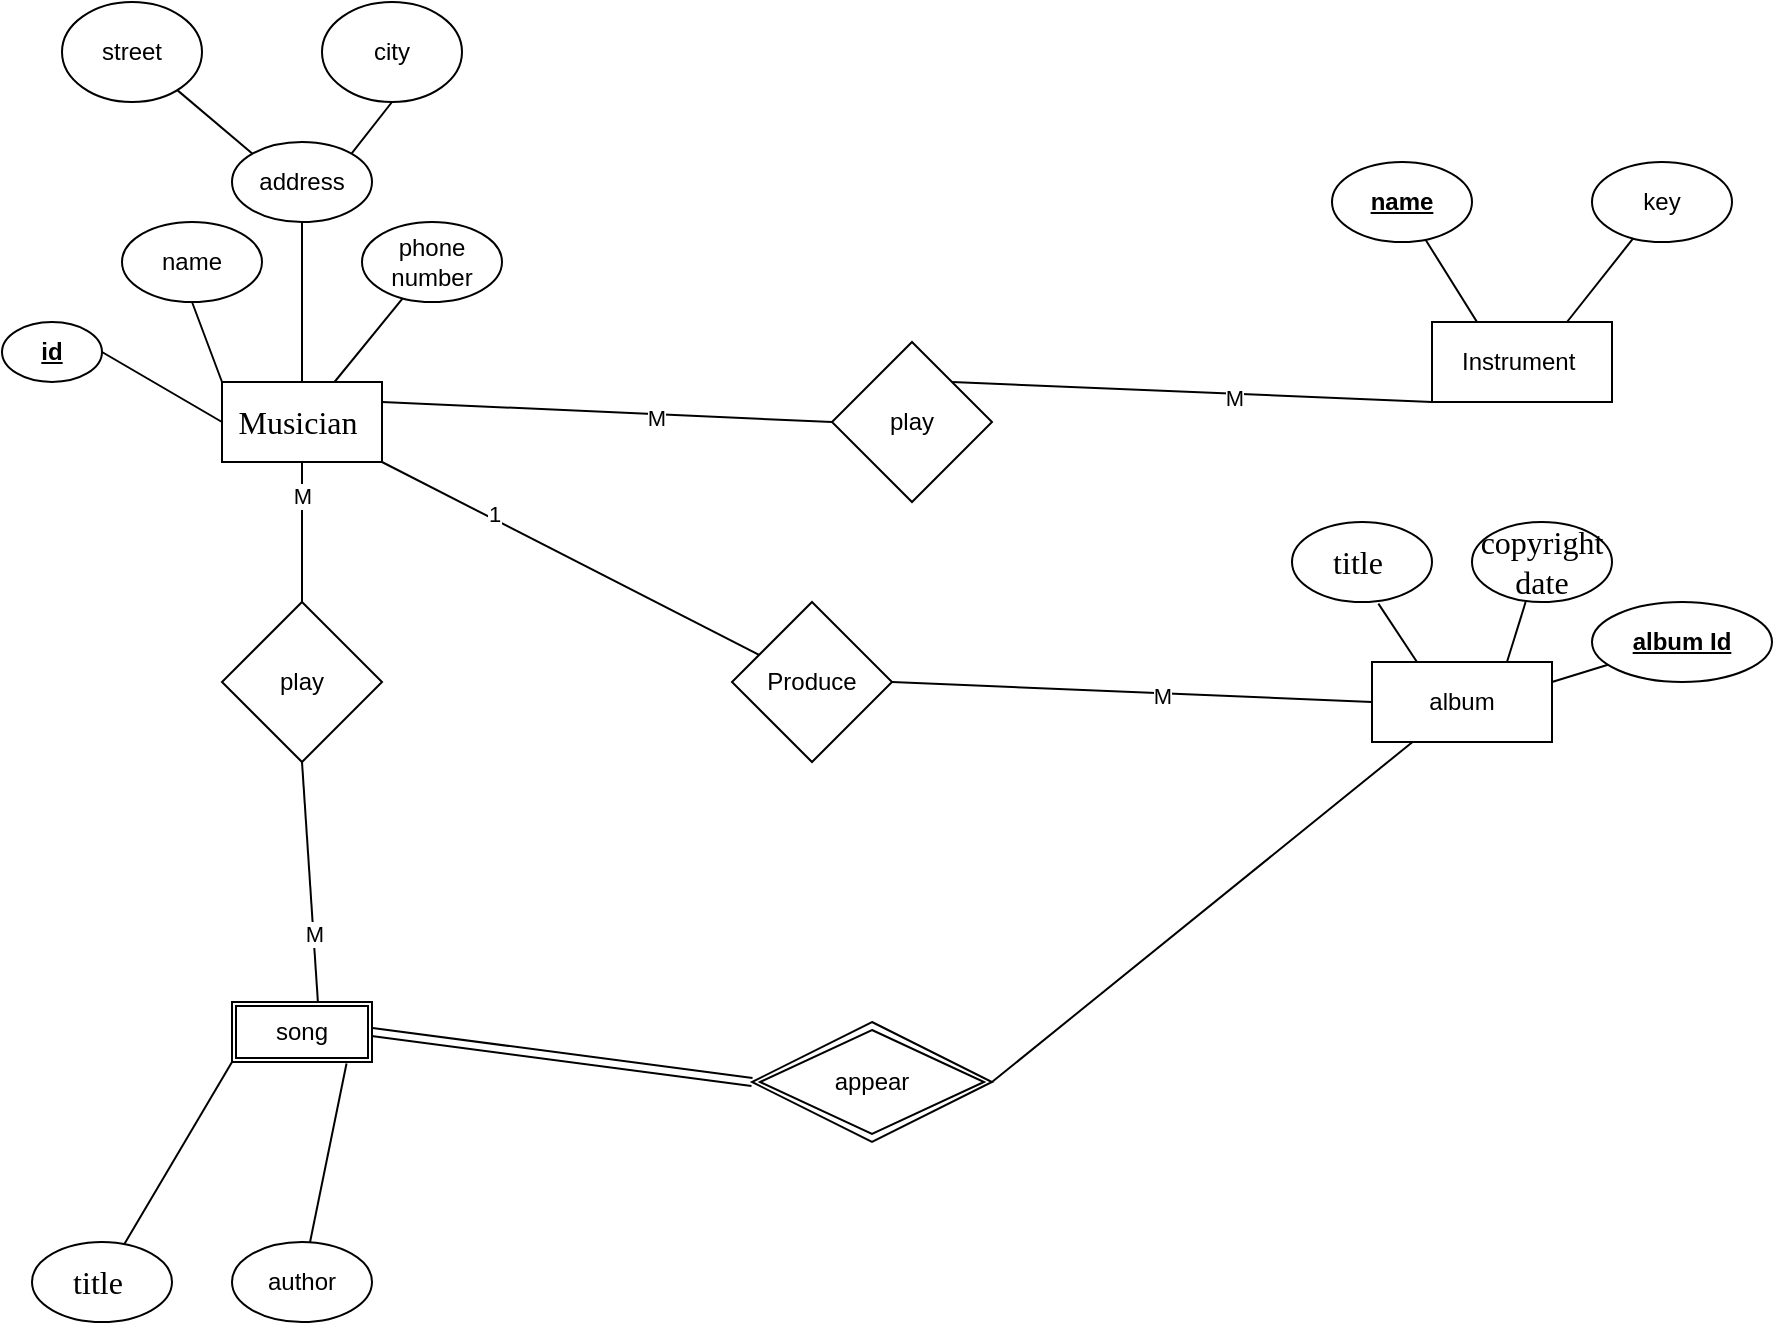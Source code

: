 <mxfile version="18.0.6" type="device" pages="4"><diagram id="R2lEEEUBdFMjLlhIrx00" name="Problem 1 - Musicana"><mxGraphModel dx="1038" dy="1749" grid="1" gridSize="10" guides="1" tooltips="1" connect="1" arrows="1" fold="1" page="1" pageScale="1" pageWidth="850" pageHeight="1100" math="0" shadow="0" extFonts="Permanent Marker^https://fonts.googleapis.com/css?family=Permanent+Marker"><root><mxCell id="0"/><mxCell id="1" parent="0"/><mxCell id="RXp1xHWw_ojKZW69Ii4x-35" style="edgeStyle=none;rounded=0;orthogonalLoop=1;jettySize=auto;html=1;exitX=1;exitY=0.25;exitDx=0;exitDy=0;entryX=0;entryY=0.5;entryDx=0;entryDy=0;endArrow=none;endFill=0;" parent="1" source="RXp1xHWw_ojKZW69Ii4x-1" target="RXp1xHWw_ojKZW69Ii4x-34" edge="1"><mxGeometry relative="1" as="geometry"/></mxCell><mxCell id="RXp1xHWw_ojKZW69Ii4x-38" value="M" style="edgeLabel;html=1;align=center;verticalAlign=middle;resizable=0;points=[];" parent="RXp1xHWw_ojKZW69Ii4x-35" vertex="1" connectable="0"><mxGeometry x="0.212" y="-2" relative="1" as="geometry"><mxPoint as="offset"/></mxGeometry></mxCell><mxCell id="RXp1xHWw_ojKZW69Ii4x-49" style="edgeStyle=none;rounded=0;orthogonalLoop=1;jettySize=auto;html=1;exitX=0.5;exitY=1;exitDx=0;exitDy=0;entryX=0.5;entryY=0;entryDx=0;entryDy=0;endArrow=none;endFill=0;" parent="1" source="RXp1xHWw_ojKZW69Ii4x-1" target="RXp1xHWw_ojKZW69Ii4x-48" edge="1"><mxGeometry relative="1" as="geometry"/></mxCell><mxCell id="RXp1xHWw_ojKZW69Ii4x-56" value="M" style="edgeLabel;html=1;align=center;verticalAlign=middle;resizable=0;points=[];" parent="RXp1xHWw_ojKZW69Ii4x-49" vertex="1" connectable="0"><mxGeometry x="-0.531" relative="1" as="geometry"><mxPoint as="offset"/></mxGeometry></mxCell><mxCell id="RXp1xHWw_ojKZW69Ii4x-41" style="edgeStyle=none;rounded=0;orthogonalLoop=1;jettySize=auto;html=1;exitX=1;exitY=0.5;exitDx=0;exitDy=0;entryX=0;entryY=0.5;entryDx=0;entryDy=0;endArrow=none;endFill=0;shape=link;" parent="1" source="duiq2tmRFy5jRATN9YX5-9" target="duiq2tmRFy5jRATN9YX5-8" edge="1"><mxGeometry relative="1" as="geometry"><mxPoint x="170" y="485" as="sourcePoint"/><mxPoint x="380" y="450" as="targetPoint"/></mxGeometry></mxCell><mxCell id="RXp1xHWw_ojKZW69Ii4x-37" style="edgeStyle=none;rounded=0;orthogonalLoop=1;jettySize=auto;html=1;exitX=1;exitY=0;exitDx=0;exitDy=0;entryX=0;entryY=1;entryDx=0;entryDy=0;endArrow=none;endFill=0;" parent="1" source="RXp1xHWw_ojKZW69Ii4x-34" target="RXp1xHWw_ojKZW69Ii4x-16" edge="1"><mxGeometry relative="1" as="geometry"/></mxCell><mxCell id="RXp1xHWw_ojKZW69Ii4x-39" value="M" style="edgeLabel;html=1;align=center;verticalAlign=middle;resizable=0;points=[];" parent="RXp1xHWw_ojKZW69Ii4x-37" vertex="1" connectable="0"><mxGeometry x="0.174" y="-2" relative="1" as="geometry"><mxPoint as="offset"/></mxGeometry></mxCell><mxCell id="RXp1xHWw_ojKZW69Ii4x-34" value="play" style="rhombus;whiteSpace=wrap;html=1;" parent="1" vertex="1"><mxGeometry x="420" y="100" width="80" height="80" as="geometry"/></mxCell><mxCell id="RXp1xHWw_ojKZW69Ii4x-42" style="edgeStyle=none;rounded=0;orthogonalLoop=1;jettySize=auto;html=1;exitX=1;exitY=0.5;exitDx=0;exitDy=0;endArrow=none;endFill=0;" parent="1" source="duiq2tmRFy5jRATN9YX5-8" target="RXp1xHWw_ojKZW69Ii4x-27" edge="1"><mxGeometry relative="1" as="geometry"><mxPoint x="460" y="450" as="sourcePoint"/></mxGeometry></mxCell><mxCell id="RXp1xHWw_ojKZW69Ii4x-54" style="edgeStyle=none;rounded=0;orthogonalLoop=1;jettySize=auto;html=1;exitX=0.5;exitY=1;exitDx=0;exitDy=0;entryX=0.614;entryY=0.013;entryDx=0;entryDy=0;endArrow=none;endFill=0;entryPerimeter=0;" parent="1" source="RXp1xHWw_ojKZW69Ii4x-48" target="duiq2tmRFy5jRATN9YX5-9" edge="1"><mxGeometry relative="1" as="geometry"><mxPoint x="135" y="460" as="targetPoint"/></mxGeometry></mxCell><mxCell id="RXp1xHWw_ojKZW69Ii4x-55" value="M" style="edgeLabel;html=1;align=center;verticalAlign=middle;resizable=0;points=[];" parent="RXp1xHWw_ojKZW69Ii4x-54" vertex="1" connectable="0"><mxGeometry x="0.414" relative="1" as="geometry"><mxPoint as="offset"/></mxGeometry></mxCell><mxCell id="RXp1xHWw_ojKZW69Ii4x-48" value="play" style="rhombus;whiteSpace=wrap;html=1;" parent="1" vertex="1"><mxGeometry x="115" y="230" width="80" height="80" as="geometry"/></mxCell><mxCell id="RXp1xHWw_ojKZW69Ii4x-57" value="" style="group" parent="1" vertex="1" connectable="0"><mxGeometry x="650" y="190" width="240" height="110" as="geometry"/></mxCell><mxCell id="RXp1xHWw_ojKZW69Ii4x-27" value="&lt;span&gt;album&lt;/span&gt;" style="rounded=0;whiteSpace=wrap;html=1;" parent="RXp1xHWw_ojKZW69Ii4x-57" vertex="1"><mxGeometry x="40" y="70" width="90" height="40" as="geometry"/></mxCell><mxCell id="RXp1xHWw_ojKZW69Ii4x-28" value="&lt;span style=&quot;font-size:12.0pt;font-family:&amp;quot;Cambria&amp;quot;,serif;&lt;br/&gt;mso-fareast-font-family:&amp;quot;Times New Roman&amp;quot;;mso-bidi-font-family:TimesNewRomanPSMT;&lt;br/&gt;mso-ansi-language:EN-US;mso-fareast-language:EN-US;mso-bidi-language:AR-EG&quot;&gt;title&amp;nbsp;&lt;/span&gt;" style="ellipse;whiteSpace=wrap;html=1;" parent="RXp1xHWw_ojKZW69Ii4x-57" vertex="1"><mxGeometry width="70" height="40" as="geometry"/></mxCell><mxCell id="RXp1xHWw_ojKZW69Ii4x-29" style="edgeStyle=none;rounded=0;orthogonalLoop=1;jettySize=auto;html=1;exitX=0.25;exitY=0;exitDx=0;exitDy=0;entryX=0.617;entryY=1.02;entryDx=0;entryDy=0;entryPerimeter=0;endArrow=none;endFill=0;" parent="RXp1xHWw_ojKZW69Ii4x-57" source="RXp1xHWw_ojKZW69Ii4x-27" target="RXp1xHWw_ojKZW69Ii4x-28" edge="1"><mxGeometry relative="1" as="geometry"/></mxCell><mxCell id="RXp1xHWw_ojKZW69Ii4x-30" value="&lt;span style=&quot;font-size:12.0pt;font-family:&amp;quot;Cambria&amp;quot;,serif;&lt;br/&gt;mso-fareast-font-family:&amp;quot;Times New Roman&amp;quot;;mso-bidi-font-family:TimesNewRomanPSMT;&lt;br/&gt;mso-ansi-language:EN-US;mso-fareast-language:EN-US;mso-bidi-language:AR-EG&quot;&gt;copyright&lt;br/&gt;date&lt;/span&gt;" style="ellipse;whiteSpace=wrap;html=1;" parent="RXp1xHWw_ojKZW69Ii4x-57" vertex="1"><mxGeometry x="90" width="70" height="40" as="geometry"/></mxCell><mxCell id="RXp1xHWw_ojKZW69Ii4x-33" style="edgeStyle=none;rounded=0;orthogonalLoop=1;jettySize=auto;html=1;exitX=0.75;exitY=0;exitDx=0;exitDy=0;entryX=0.383;entryY=1;entryDx=0;entryDy=0;entryPerimeter=0;endArrow=none;endFill=0;" parent="RXp1xHWw_ojKZW69Ii4x-57" source="RXp1xHWw_ojKZW69Ii4x-27" target="RXp1xHWw_ojKZW69Ii4x-30" edge="1"><mxGeometry relative="1" as="geometry"/></mxCell><mxCell id="RXp1xHWw_ojKZW69Ii4x-31" value="&lt;u&gt;&lt;b&gt;album Id&lt;/b&gt;&lt;/u&gt;" style="ellipse;whiteSpace=wrap;html=1;" parent="RXp1xHWw_ojKZW69Ii4x-57" vertex="1"><mxGeometry x="150" y="40" width="90" height="40" as="geometry"/></mxCell><mxCell id="RXp1xHWw_ojKZW69Ii4x-32" style="edgeStyle=none;rounded=0;orthogonalLoop=1;jettySize=auto;html=1;exitX=1;exitY=0.25;exitDx=0;exitDy=0;endArrow=none;endFill=0;" parent="RXp1xHWw_ojKZW69Ii4x-57" source="RXp1xHWw_ojKZW69Ii4x-27" target="RXp1xHWw_ojKZW69Ii4x-31" edge="1"><mxGeometry relative="1" as="geometry"/></mxCell><mxCell id="RXp1xHWw_ojKZW69Ii4x-58" value="" style="group" parent="1" vertex="1" connectable="0"><mxGeometry x="5" y="-70" width="250" height="230" as="geometry"/></mxCell><mxCell id="RXp1xHWw_ojKZW69Ii4x-1" value="&lt;span style=&quot;font-size:12.0pt;font-family:&amp;quot;Cambria&amp;quot;,serif;&lt;br/&gt;mso-fareast-font-family:&amp;quot;Times New Roman&amp;quot;;mso-bidi-font-family:TimesNewRomanPSMT;&lt;br/&gt;mso-ansi-language:EN-US;mso-fareast-language:EN-US;mso-bidi-language:AR-EG&quot;&gt;Musician&amp;nbsp;&lt;/span&gt;" style="rounded=0;whiteSpace=wrap;html=1;" parent="RXp1xHWw_ojKZW69Ii4x-58" vertex="1"><mxGeometry x="110" y="190" width="80" height="40" as="geometry"/></mxCell><mxCell id="RXp1xHWw_ojKZW69Ii4x-2" value="&lt;u&gt;&lt;b&gt;id&lt;/b&gt;&lt;/u&gt;" style="ellipse;whiteSpace=wrap;html=1;align=center;" parent="RXp1xHWw_ojKZW69Ii4x-58" vertex="1"><mxGeometry y="160" width="50" height="30" as="geometry"/></mxCell><mxCell id="RXp1xHWw_ojKZW69Ii4x-6" style="edgeStyle=none;rounded=0;orthogonalLoop=1;jettySize=auto;html=1;exitX=0;exitY=0.5;exitDx=0;exitDy=0;endArrow=none;endFill=0;entryX=1;entryY=0.5;entryDx=0;entryDy=0;" parent="RXp1xHWw_ojKZW69Ii4x-58" source="RXp1xHWw_ojKZW69Ii4x-1" target="RXp1xHWw_ojKZW69Ii4x-2" edge="1"><mxGeometry relative="1" as="geometry"><mxPoint x="40" y="220" as="targetPoint"/></mxGeometry></mxCell><mxCell id="RXp1xHWw_ojKZW69Ii4x-3" value="name" style="ellipse;whiteSpace=wrap;html=1;" parent="RXp1xHWw_ojKZW69Ii4x-58" vertex="1"><mxGeometry x="60" y="110" width="70" height="40" as="geometry"/></mxCell><mxCell id="RXp1xHWw_ojKZW69Ii4x-7" style="edgeStyle=none;rounded=0;orthogonalLoop=1;jettySize=auto;html=1;exitX=0;exitY=0;exitDx=0;exitDy=0;entryX=0.5;entryY=1;entryDx=0;entryDy=0;endArrow=none;endFill=0;" parent="RXp1xHWw_ojKZW69Ii4x-58" source="RXp1xHWw_ojKZW69Ii4x-1" target="RXp1xHWw_ojKZW69Ii4x-3" edge="1"><mxGeometry relative="1" as="geometry"/></mxCell><mxCell id="RXp1xHWw_ojKZW69Ii4x-8" value="address" style="ellipse;whiteSpace=wrap;html=1;" parent="RXp1xHWw_ojKZW69Ii4x-58" vertex="1"><mxGeometry x="115" y="70" width="70" height="40" as="geometry"/></mxCell><mxCell id="RXp1xHWw_ojKZW69Ii4x-9" style="edgeStyle=none;rounded=0;orthogonalLoop=1;jettySize=auto;html=1;exitX=0.5;exitY=0;exitDx=0;exitDy=0;entryX=0.5;entryY=1;entryDx=0;entryDy=0;endArrow=none;endFill=0;" parent="RXp1xHWw_ojKZW69Ii4x-58" source="RXp1xHWw_ojKZW69Ii4x-1" target="RXp1xHWw_ojKZW69Ii4x-8" edge="1"><mxGeometry relative="1" as="geometry"/></mxCell><mxCell id="RXp1xHWw_ojKZW69Ii4x-11" value="" style="edgeStyle=none;rounded=0;orthogonalLoop=1;jettySize=auto;html=1;endArrow=none;endFill=0;" parent="RXp1xHWw_ojKZW69Ii4x-58" source="RXp1xHWw_ojKZW69Ii4x-10" target="RXp1xHWw_ojKZW69Ii4x-1" edge="1"><mxGeometry relative="1" as="geometry"/></mxCell><mxCell id="RXp1xHWw_ojKZW69Ii4x-10" value="phone number" style="ellipse;whiteSpace=wrap;html=1;" parent="RXp1xHWw_ojKZW69Ii4x-58" vertex="1"><mxGeometry x="180" y="110" width="70" height="40" as="geometry"/></mxCell><mxCell id="RXp1xHWw_ojKZW69Ii4x-12" value="street" style="ellipse;whiteSpace=wrap;html=1;" parent="RXp1xHWw_ojKZW69Ii4x-58" vertex="1"><mxGeometry x="30" width="70" height="50" as="geometry"/></mxCell><mxCell id="RXp1xHWw_ojKZW69Ii4x-13" style="edgeStyle=none;rounded=0;orthogonalLoop=1;jettySize=auto;html=1;exitX=0;exitY=0;exitDx=0;exitDy=0;endArrow=none;endFill=0;" parent="RXp1xHWw_ojKZW69Ii4x-58" source="RXp1xHWw_ojKZW69Ii4x-8" target="RXp1xHWw_ojKZW69Ii4x-12" edge="1"><mxGeometry relative="1" as="geometry"/></mxCell><mxCell id="RXp1xHWw_ojKZW69Ii4x-14" value="city" style="ellipse;whiteSpace=wrap;html=1;" parent="RXp1xHWw_ojKZW69Ii4x-58" vertex="1"><mxGeometry x="160" width="70" height="50" as="geometry"/></mxCell><mxCell id="RXp1xHWw_ojKZW69Ii4x-15" style="edgeStyle=none;rounded=0;orthogonalLoop=1;jettySize=auto;html=1;exitX=1;exitY=0;exitDx=0;exitDy=0;entryX=0.5;entryY=1;entryDx=0;entryDy=0;endArrow=none;endFill=0;" parent="RXp1xHWw_ojKZW69Ii4x-58" source="RXp1xHWw_ojKZW69Ii4x-8" target="RXp1xHWw_ojKZW69Ii4x-14" edge="1"><mxGeometry relative="1" as="geometry"/></mxCell><mxCell id="RXp1xHWw_ojKZW69Ii4x-59" value="" style="group" parent="1" vertex="1" connectable="0"><mxGeometry x="670" y="10" width="200" height="120" as="geometry"/></mxCell><mxCell id="RXp1xHWw_ojKZW69Ii4x-16" value="&lt;span&gt;Instrument&amp;nbsp;&lt;/span&gt;" style="rounded=0;whiteSpace=wrap;html=1;" parent="RXp1xHWw_ojKZW69Ii4x-59" vertex="1"><mxGeometry x="50" y="80" width="90" height="40" as="geometry"/></mxCell><mxCell id="RXp1xHWw_ojKZW69Ii4x-17" value="&lt;u&gt;&lt;b&gt;name&lt;/b&gt;&lt;/u&gt;" style="ellipse;whiteSpace=wrap;html=1;" parent="RXp1xHWw_ojKZW69Ii4x-59" vertex="1"><mxGeometry width="70" height="40" as="geometry"/></mxCell><mxCell id="RXp1xHWw_ojKZW69Ii4x-19" style="edgeStyle=none;rounded=0;orthogonalLoop=1;jettySize=auto;html=1;exitX=0.25;exitY=0;exitDx=0;exitDy=0;endArrow=none;endFill=0;" parent="RXp1xHWw_ojKZW69Ii4x-59" source="RXp1xHWw_ojKZW69Ii4x-16" target="RXp1xHWw_ojKZW69Ii4x-17" edge="1"><mxGeometry relative="1" as="geometry"/></mxCell><mxCell id="RXp1xHWw_ojKZW69Ii4x-18" value="key" style="ellipse;whiteSpace=wrap;html=1;" parent="RXp1xHWw_ojKZW69Ii4x-59" vertex="1"><mxGeometry x="130" width="70" height="40" as="geometry"/></mxCell><mxCell id="RXp1xHWw_ojKZW69Ii4x-20" style="edgeStyle=none;rounded=0;orthogonalLoop=1;jettySize=auto;html=1;exitX=0.75;exitY=0;exitDx=0;exitDy=0;endArrow=none;endFill=0;" parent="RXp1xHWw_ojKZW69Ii4x-59" source="RXp1xHWw_ojKZW69Ii4x-16" target="RXp1xHWw_ojKZW69Ii4x-18" edge="1"><mxGeometry relative="1" as="geometry"/></mxCell><mxCell id="RXp1xHWw_ojKZW69Ii4x-65" style="edgeStyle=none;rounded=0;orthogonalLoop=1;jettySize=auto;html=1;exitX=1;exitY=0.5;exitDx=0;exitDy=0;entryX=0;entryY=0.5;entryDx=0;entryDy=0;endArrow=none;endFill=0;" parent="1" source="RXp1xHWw_ojKZW69Ii4x-63" target="RXp1xHWw_ojKZW69Ii4x-27" edge="1"><mxGeometry relative="1" as="geometry"/></mxCell><mxCell id="RXp1xHWw_ojKZW69Ii4x-67" value="M" style="edgeLabel;html=1;align=center;verticalAlign=middle;resizable=0;points=[];" parent="RXp1xHWw_ojKZW69Ii4x-65" vertex="1" connectable="0"><mxGeometry x="0.124" y="-1" relative="1" as="geometry"><mxPoint as="offset"/></mxGeometry></mxCell><mxCell id="RXp1xHWw_ojKZW69Ii4x-63" value="Produce" style="rhombus;whiteSpace=wrap;html=1;rounded=0;shadow=0;glass=0;comic=0;sketch=0;fillColor=default;gradientColor=none;" parent="1" vertex="1"><mxGeometry x="370" y="230" width="80" height="80" as="geometry"/></mxCell><mxCell id="RXp1xHWw_ojKZW69Ii4x-64" style="edgeStyle=none;rounded=0;orthogonalLoop=1;jettySize=auto;html=1;exitX=1;exitY=1;exitDx=0;exitDy=0;endArrow=none;endFill=0;" parent="1" source="RXp1xHWw_ojKZW69Ii4x-1" target="RXp1xHWw_ojKZW69Ii4x-63" edge="1"><mxGeometry relative="1" as="geometry"/></mxCell><mxCell id="RXp1xHWw_ojKZW69Ii4x-66" value="1" style="edgeLabel;html=1;align=center;verticalAlign=middle;resizable=0;points=[];" parent="RXp1xHWw_ojKZW69Ii4x-64" vertex="1" connectable="0"><mxGeometry x="-0.417" y="2" relative="1" as="geometry"><mxPoint as="offset"/></mxGeometry></mxCell><mxCell id="duiq2tmRFy5jRATN9YX5-8" value="appear" style="shape=rhombus;double=1;perimeter=rhombusPerimeter;whiteSpace=wrap;html=1;align=center;rounded=0;shadow=0;glass=0;comic=0;sketch=0;fillColor=default;gradientColor=none;" parent="1" vertex="1"><mxGeometry x="380" y="440" width="120" height="60" as="geometry"/></mxCell><mxCell id="duiq2tmRFy5jRATN9YX5-9" value="&lt;span style=&quot;&quot;&gt;song&lt;/span&gt;" style="shape=ext;double=1;rounded=0;whiteSpace=wrap;html=1;shadow=0;glass=0;comic=0;sketch=0;fillColor=default;gradientColor=none;" parent="1" vertex="1"><mxGeometry x="120" y="430" width="70" height="30" as="geometry"/></mxCell><mxCell id="RXp1xHWw_ojKZW69Ii4x-23" value="&lt;span style=&quot;font-size:12.0pt;font-family:&amp;quot;Cambria&amp;quot;,serif;&lt;br/&gt;mso-fareast-font-family:&amp;quot;Times New Roman&amp;quot;;mso-bidi-font-family:TimesNewRomanPSMT;&lt;br/&gt;mso-ansi-language:EN-US;mso-fareast-language:EN-US;mso-bidi-language:AR-EG&quot;&gt;title&amp;nbsp;&lt;/span&gt;" style="ellipse;whiteSpace=wrap;html=1;" parent="1" vertex="1"><mxGeometry x="20" y="550" width="70" height="40" as="geometry"/></mxCell><mxCell id="RXp1xHWw_ojKZW69Ii4x-24" value="&lt;span&gt;author&lt;/span&gt;" style="ellipse;whiteSpace=wrap;html=1;" parent="1" vertex="1"><mxGeometry x="120" y="550" width="70" height="40" as="geometry"/></mxCell><mxCell id="RXp1xHWw_ojKZW69Ii4x-25" style="edgeStyle=none;rounded=0;orthogonalLoop=1;jettySize=auto;html=1;endArrow=none;endFill=0;exitX=0;exitY=1;exitDx=0;exitDy=0;" parent="1" source="duiq2tmRFy5jRATN9YX5-9" target="RXp1xHWw_ojKZW69Ii4x-23" edge="1"><mxGeometry relative="1" as="geometry"><mxPoint x="50" y="520" as="sourcePoint"/></mxGeometry></mxCell><mxCell id="RXp1xHWw_ojKZW69Ii4x-26" style="edgeStyle=none;rounded=0;orthogonalLoop=1;jettySize=auto;html=1;exitX=0.818;exitY=1.025;exitDx=0;exitDy=0;endArrow=none;endFill=0;exitPerimeter=0;" parent="1" source="duiq2tmRFy5jRATN9YX5-9" target="RXp1xHWw_ojKZW69Ii4x-24" edge="1"><mxGeometry relative="1" as="geometry"><mxPoint x="157.5" y="510" as="sourcePoint"/></mxGeometry></mxCell></root></mxGraphModel></diagram><diagram id="J2PzebNGPRSayQaPsPsh" name="Problem 2 - Real State"><mxGraphModel dx="1038" dy="649" grid="1" gridSize="10" guides="1" tooltips="1" connect="1" arrows="1" fold="1" page="1" pageScale="1" pageWidth="850" pageHeight="1100" math="0" shadow="0"><root><mxCell id="0"/><mxCell id="1" parent="0"/><mxCell id="qxhOzjrC9Q9q1dAHXeOI-4" style="edgeStyle=none;rounded=0;orthogonalLoop=1;jettySize=auto;html=1;exitX=0.75;exitY=0;exitDx=0;exitDy=0;entryX=0.343;entryY=0.96;entryDx=0;entryDy=0;entryPerimeter=0;endArrow=none;endFill=0;" parent="1" source="qxhOzjrC9Q9q1dAHXeOI-1" target="qxhOzjrC9Q9q1dAHXeOI-3" edge="1"><mxGeometry relative="1" as="geometry"/></mxCell><mxCell id="uVPgsQOuIjjz-b3FOCBr-5" style="edgeStyle=none;rounded=0;orthogonalLoop=1;jettySize=auto;html=1;exitX=1;exitY=0;exitDx=0;exitDy=0;entryX=0;entryY=0.5;entryDx=0;entryDy=0;endArrow=none;endFill=0;" parent="1" source="qxhOzjrC9Q9q1dAHXeOI-1" target="uVPgsQOuIjjz-b3FOCBr-3" edge="1"><mxGeometry relative="1" as="geometry"/></mxCell><mxCell id="uVPgsQOuIjjz-b3FOCBr-8" value="?" style="edgeLabel;html=1;align=center;verticalAlign=middle;resizable=0;points=[];fontSize=20;" parent="uVPgsQOuIjjz-b3FOCBr-5" vertex="1" connectable="0"><mxGeometry x="0.185" y="1" relative="1" as="geometry"><mxPoint as="offset"/></mxGeometry></mxCell><mxCell id="uVPgsQOuIjjz-b3FOCBr-10" style="edgeStyle=none;rounded=0;orthogonalLoop=1;jettySize=auto;html=1;exitX=1;exitY=0.75;exitDx=0;exitDy=0;entryX=0;entryY=0.5;entryDx=0;entryDy=0;endArrow=none;endFill=0;" parent="1" source="qxhOzjrC9Q9q1dAHXeOI-1" target="uVPgsQOuIjjz-b3FOCBr-9" edge="1"><mxGeometry relative="1" as="geometry"/></mxCell><mxCell id="uVPgsQOuIjjz-b3FOCBr-13" value="1" style="edgeLabel;html=1;align=center;verticalAlign=middle;resizable=0;points=[];fontSize=20;" parent="uVPgsQOuIjjz-b3FOCBr-10" vertex="1" connectable="0"><mxGeometry x="0.106" relative="1" as="geometry"><mxPoint as="offset"/></mxGeometry></mxCell><mxCell id="uVPgsQOuIjjz-b3FOCBr-33" style="edgeStyle=none;rounded=0;orthogonalLoop=1;jettySize=auto;html=1;exitX=0.5;exitY=1;exitDx=0;exitDy=0;entryX=0.5;entryY=0;entryDx=0;entryDy=0;endArrow=none;endFill=0;" parent="1" source="qxhOzjrC9Q9q1dAHXeOI-1" target="uVPgsQOuIjjz-b3FOCBr-32" edge="1"><mxGeometry relative="1" as="geometry"/></mxCell><mxCell id="qxhOzjrC9Q9q1dAHXeOI-1" value="&lt;span style=&quot;font-size:12.0pt;font-family:&amp;quot;Times New Roman&amp;quot;,serif;&lt;br/&gt;mso-fareast-font-family:&amp;quot;Times New Roman&amp;quot;;mso-ansi-language:EN-US;mso-fareast-language:&lt;br/&gt;EN-US;mso-bidi-language:AR-SA&quot;&gt;sales office&lt;/span&gt;" style="rounded=0;whiteSpace=wrap;html=1;shadow=0;glass=0;comic=0;sketch=0;fillColor=default;gradientColor=none;" parent="1" vertex="1"><mxGeometry x="390" y="300" width="90" height="30" as="geometry"/></mxCell><mxCell id="qxhOzjrC9Q9q1dAHXeOI-5" style="edgeStyle=none;rounded=0;orthogonalLoop=1;jettySize=auto;html=1;exitX=1;exitY=1;exitDx=0;exitDy=0;endArrow=none;endFill=0;" parent="1" source="qxhOzjrC9Q9q1dAHXeOI-2" target="qxhOzjrC9Q9q1dAHXeOI-1" edge="1"><mxGeometry relative="1" as="geometry"/></mxCell><mxCell id="qxhOzjrC9Q9q1dAHXeOI-2" value="&lt;u&gt;office num&lt;/u&gt;" style="ellipse;whiteSpace=wrap;html=1;rounded=0;shadow=0;glass=0;comic=0;sketch=0;fillColor=default;gradientColor=none;" parent="1" vertex="1"><mxGeometry x="310" y="220" width="90" height="40" as="geometry"/></mxCell><mxCell id="qxhOzjrC9Q9q1dAHXeOI-3" value="&lt;span style=&quot;font-size:12.0pt;font-family:&amp;quot;Times New Roman&amp;quot;,serif;&lt;br/&gt;mso-fareast-font-family:&amp;quot;Times New Roman&amp;quot;;mso-ansi-language:EN-US;mso-fareast-language:&lt;br/&gt;EN-US;mso-bidi-language:AR-SA&quot;&gt;Location&lt;/span&gt;" style="ellipse;whiteSpace=wrap;html=1;rounded=0;shadow=0;glass=0;comic=0;sketch=0;fillColor=default;gradientColor=none;" parent="1" vertex="1"><mxGeometry x="440" y="220" width="120" height="40" as="geometry"/></mxCell><mxCell id="uVPgsQOuIjjz-b3FOCBr-6" style="edgeStyle=none;rounded=0;orthogonalLoop=1;jettySize=auto;html=1;exitX=1;exitY=0.5;exitDx=0;exitDy=0;entryX=0;entryY=0;entryDx=0;entryDy=0;endArrow=none;endFill=0;" parent="1" source="uVPgsQOuIjjz-b3FOCBr-3" target="qxhOzjrC9Q9q1dAHXeOI-7" edge="1"><mxGeometry relative="1" as="geometry"/></mxCell><mxCell id="uVPgsQOuIjjz-b3FOCBr-7" value="M" style="edgeLabel;html=1;align=center;verticalAlign=middle;resizable=0;points=[];fontSize=20;" parent="uVPgsQOuIjjz-b3FOCBr-6" vertex="1" connectable="0"><mxGeometry x="-0.503" y="1" relative="1" as="geometry"><mxPoint as="offset"/></mxGeometry></mxCell><mxCell id="uVPgsQOuIjjz-b3FOCBr-3" value="assigned&amp;nbsp;" style="shape=rhombus;perimeter=rhombusPerimeter;whiteSpace=wrap;html=1;align=center;rounded=0;shadow=0;glass=0;comic=0;sketch=0;fillColor=default;gradientColor=none;" parent="1" vertex="1"><mxGeometry x="570" y="245" width="120" height="60" as="geometry"/></mxCell><mxCell id="uVPgsQOuIjjz-b3FOCBr-4" value="" style="group" parent="1" vertex="1" connectable="0"><mxGeometry x="740" y="220" width="240" height="110" as="geometry"/></mxCell><mxCell id="qxhOzjrC9Q9q1dAHXeOI-7" value="&lt;span style=&quot;font-size:12.0pt;font-family:&amp;quot;Times New Roman&amp;quot;,serif;&lt;br/&gt;mso-fareast-font-family:&amp;quot;Times New Roman&amp;quot;;mso-ansi-language:EN-US;mso-fareast-language:&lt;br/&gt;EN-US;mso-bidi-language:AR-SA&quot;&gt;employee&amp;nbsp;&lt;/span&gt;" style="rounded=0;whiteSpace=wrap;html=1;shadow=0;glass=0;comic=0;sketch=0;fillColor=default;gradientColor=none;" parent="uVPgsQOuIjjz-b3FOCBr-4" vertex="1"><mxGeometry x="80" y="80" width="80" height="30" as="geometry"/></mxCell><mxCell id="qxhOzjrC9Q9q1dAHXeOI-8" style="edgeStyle=none;rounded=0;orthogonalLoop=1;jettySize=auto;html=1;exitX=1;exitY=1;exitDx=0;exitDy=0;endArrow=none;endFill=0;" parent="uVPgsQOuIjjz-b3FOCBr-4" source="qxhOzjrC9Q9q1dAHXeOI-9" target="qxhOzjrC9Q9q1dAHXeOI-7" edge="1"><mxGeometry relative="1" as="geometry"/></mxCell><mxCell id="qxhOzjrC9Q9q1dAHXeOI-9" value="&lt;span style=&quot;font-size:12.0pt;font-family:&amp;quot;Times New Roman&amp;quot;,serif;&lt;br/&gt;mso-fareast-font-family:&amp;quot;Times New Roman&amp;quot;;mso-ansi-language:EN-US;mso-fareast-language:&lt;br/&gt;EN-US;mso-bidi-language:AR-SA&quot;&gt;&lt;u&gt;Employee_ID&amp;nbsp;&amp;nbsp;&lt;/u&gt;&lt;/span&gt;" style="ellipse;whiteSpace=wrap;html=1;rounded=0;shadow=0;glass=0;comic=0;sketch=0;fillColor=default;gradientColor=none;" parent="uVPgsQOuIjjz-b3FOCBr-4" vertex="1"><mxGeometry width="90" height="50" as="geometry"/></mxCell><mxCell id="qxhOzjrC9Q9q1dAHXeOI-10" value="&lt;span style=&quot;font-size:12.0pt;font-family:&amp;quot;Times New Roman&amp;quot;,serif;&lt;br/&gt;mso-fareast-font-family:&amp;quot;Times New Roman&amp;quot;;mso-ansi-language:EN-US;mso-fareast-language:&lt;br/&gt;EN-US;mso-bidi-language:AR-SA&quot;&gt;Employee_Name&lt;/span&gt;" style="ellipse;whiteSpace=wrap;html=1;rounded=0;shadow=0;glass=0;comic=0;sketch=0;fillColor=default;gradientColor=none;" parent="uVPgsQOuIjjz-b3FOCBr-4" vertex="1"><mxGeometry x="120" width="120" height="50" as="geometry"/></mxCell><mxCell id="qxhOzjrC9Q9q1dAHXeOI-6" style="edgeStyle=none;rounded=0;orthogonalLoop=1;jettySize=auto;html=1;exitX=0.75;exitY=0;exitDx=0;exitDy=0;entryX=0.343;entryY=0.96;entryDx=0;entryDy=0;entryPerimeter=0;endArrow=none;endFill=0;" parent="uVPgsQOuIjjz-b3FOCBr-4" source="qxhOzjrC9Q9q1dAHXeOI-7" target="qxhOzjrC9Q9q1dAHXeOI-10" edge="1"><mxGeometry relative="1" as="geometry"/></mxCell><mxCell id="uVPgsQOuIjjz-b3FOCBr-11" style="edgeStyle=none;rounded=0;orthogonalLoop=1;jettySize=auto;html=1;exitX=1;exitY=0.5;exitDx=0;exitDy=0;entryX=-0.01;entryY=0.856;entryDx=0;entryDy=0;entryPerimeter=0;endArrow=none;endFill=0;" parent="1" source="uVPgsQOuIjjz-b3FOCBr-9" target="qxhOzjrC9Q9q1dAHXeOI-7" edge="1"><mxGeometry relative="1" as="geometry"/></mxCell><mxCell id="uVPgsQOuIjjz-b3FOCBr-12" value="1" style="edgeLabel;html=1;align=center;verticalAlign=middle;resizable=0;points=[];fontSize=20;" parent="uVPgsQOuIjjz-b3FOCBr-11" vertex="1" connectable="0"><mxGeometry x="0.377" y="-1" relative="1" as="geometry"><mxPoint as="offset"/></mxGeometry></mxCell><mxCell id="uVPgsQOuIjjz-b3FOCBr-9" value="mange" style="shape=rhombus;perimeter=rhombusPerimeter;whiteSpace=wrap;html=1;align=center;rounded=0;shadow=0;glass=0;comic=0;sketch=0;fillColor=default;gradientColor=none;" parent="1" vertex="1"><mxGeometry x="580" y="370" width="120" height="60" as="geometry"/></mxCell><mxCell id="uVPgsQOuIjjz-b3FOCBr-31" value="" style="group" parent="1" vertex="1" connectable="0"><mxGeometry x="130" y="500" width="405" height="160" as="geometry"/></mxCell><mxCell id="uVPgsQOuIjjz-b3FOCBr-14" value="Property&amp;nbsp;" style="whiteSpace=wrap;html=1;align=center;rounded=0;shadow=0;glass=0;comic=0;sketch=0;fillColor=default;gradientColor=none;" parent="uVPgsQOuIjjz-b3FOCBr-31" vertex="1"><mxGeometry x="255" width="100" height="40" as="geometry"/></mxCell><mxCell id="uVPgsQOuIjjz-b3FOCBr-15" value="&lt;u&gt;Property_ID&amp;nbsp;&lt;/u&gt;" style="ellipse;whiteSpace=wrap;html=1;align=center;rounded=0;shadow=0;glass=0;comic=0;sketch=0;fillColor=default;gradientColor=none;" parent="uVPgsQOuIjjz-b3FOCBr-31" vertex="1"><mxGeometry x="305" y="80" width="100" height="40" as="geometry"/></mxCell><mxCell id="uVPgsQOuIjjz-b3FOCBr-16" style="edgeStyle=none;rounded=0;orthogonalLoop=1;jettySize=auto;html=1;exitX=0.75;exitY=1;exitDx=0;exitDy=0;entryX=0.5;entryY=0;entryDx=0;entryDy=0;endArrow=none;endFill=0;" parent="uVPgsQOuIjjz-b3FOCBr-31" source="uVPgsQOuIjjz-b3FOCBr-14" target="uVPgsQOuIjjz-b3FOCBr-15" edge="1"><mxGeometry relative="1" as="geometry"/></mxCell><mxCell id="uVPgsQOuIjjz-b3FOCBr-30" value="" style="group" parent="uVPgsQOuIjjz-b3FOCBr-31" vertex="1" connectable="0"><mxGeometry y="40" width="255" height="120" as="geometry"/></mxCell><mxCell id="uVPgsQOuIjjz-b3FOCBr-18" value="Location" style="ellipse;whiteSpace=wrap;html=1;align=center;rounded=0;shadow=0;glass=0;comic=0;sketch=0;fillColor=default;gradientColor=none;" parent="uVPgsQOuIjjz-b3FOCBr-30" vertex="1"><mxGeometry x="140" y="10" width="100" height="40" as="geometry"/></mxCell><mxCell id="uVPgsQOuIjjz-b3FOCBr-20" value="&lt;span style=&quot;font-size:12.0pt;font-family:&amp;quot;Times New Roman&amp;quot;,serif;&lt;br/&gt;mso-fareast-font-family:&amp;quot;Times New Roman&amp;quot;;mso-ansi-language:EN-US;mso-fareast-language:&lt;br/&gt;EN-US;mso-bidi-language:AR-SA&quot;&gt;Address&lt;/span&gt;" style="ellipse;whiteSpace=wrap;html=1;align=center;rounded=0;shadow=0;glass=0;comic=0;sketch=0;fillColor=default;gradientColor=none;" parent="uVPgsQOuIjjz-b3FOCBr-30" vertex="1"><mxGeometry width="80" height="30" as="geometry"/></mxCell><mxCell id="uVPgsQOuIjjz-b3FOCBr-27" style="edgeStyle=none;rounded=0;orthogonalLoop=1;jettySize=auto;html=1;exitX=0;exitY=0;exitDx=0;exitDy=0;entryX=1;entryY=0.5;entryDx=0;entryDy=0;endArrow=none;endFill=0;" parent="uVPgsQOuIjjz-b3FOCBr-30" source="uVPgsQOuIjjz-b3FOCBr-18" target="uVPgsQOuIjjz-b3FOCBr-20" edge="1"><mxGeometry relative="1" as="geometry"/></mxCell><mxCell id="uVPgsQOuIjjz-b3FOCBr-21" value="&lt;span style=&quot;font-size:12.0pt;font-family:&amp;quot;Times New Roman&amp;quot;,serif;&lt;br/&gt;mso-fareast-font-family:&amp;quot;Times New Roman&amp;quot;;mso-ansi-language:EN-US;mso-fareast-language:&lt;br/&gt;EN-US;mso-bidi-language:AR-SA&quot;&gt;City&lt;/span&gt;" style="ellipse;whiteSpace=wrap;html=1;align=center;rounded=0;shadow=0;glass=0;comic=0;sketch=0;fillColor=default;gradientColor=none;" parent="uVPgsQOuIjjz-b3FOCBr-30" vertex="1"><mxGeometry x="30" y="40" width="60" height="30" as="geometry"/></mxCell><mxCell id="uVPgsQOuIjjz-b3FOCBr-26" style="edgeStyle=none;rounded=0;orthogonalLoop=1;jettySize=auto;html=1;exitX=0;exitY=0.5;exitDx=0;exitDy=0;entryX=1;entryY=0.5;entryDx=0;entryDy=0;endArrow=none;endFill=0;" parent="uVPgsQOuIjjz-b3FOCBr-30" source="uVPgsQOuIjjz-b3FOCBr-18" target="uVPgsQOuIjjz-b3FOCBr-21" edge="1"><mxGeometry relative="1" as="geometry"/></mxCell><mxCell id="uVPgsQOuIjjz-b3FOCBr-22" value="&lt;span style=&quot;font-size:12.0pt;font-family:&amp;quot;Times New Roman&amp;quot;,serif;&lt;br/&gt;mso-fareast-font-family:&amp;quot;Times New Roman&amp;quot;;mso-ansi-language:EN-US;mso-fareast-language:&lt;br/&gt;EN-US;mso-bidi-language:AR-SA&quot;&gt;State&lt;/span&gt;" style="ellipse;whiteSpace=wrap;html=1;align=center;rounded=0;shadow=0;glass=0;comic=0;sketch=0;fillColor=default;gradientColor=none;" parent="uVPgsQOuIjjz-b3FOCBr-30" vertex="1"><mxGeometry x="90" y="70" width="70" height="30" as="geometry"/></mxCell><mxCell id="uVPgsQOuIjjz-b3FOCBr-25" style="edgeStyle=none;rounded=0;orthogonalLoop=1;jettySize=auto;html=1;exitX=0;exitY=1;exitDx=0;exitDy=0;entryX=0.5;entryY=0;entryDx=0;entryDy=0;endArrow=none;endFill=0;" parent="uVPgsQOuIjjz-b3FOCBr-30" source="uVPgsQOuIjjz-b3FOCBr-18" target="uVPgsQOuIjjz-b3FOCBr-22" edge="1"><mxGeometry relative="1" as="geometry"/></mxCell><mxCell id="uVPgsQOuIjjz-b3FOCBr-23" value="&lt;span style=&quot;font-size:12.0pt;font-family:&amp;quot;Times New Roman&amp;quot;,serif;&lt;br/&gt;mso-fareast-font-family:&amp;quot;Times New Roman&amp;quot;;mso-ansi-language:EN-US;mso-fareast-language:&lt;br/&gt;EN-US;mso-bidi-language:AR-SA&quot;&gt;Zip_Code&lt;/span&gt;" style="ellipse;whiteSpace=wrap;html=1;align=center;rounded=0;shadow=0;glass=0;comic=0;sketch=0;fillColor=default;gradientColor=none;" parent="uVPgsQOuIjjz-b3FOCBr-30" vertex="1"><mxGeometry x="175" y="80" width="80" height="40" as="geometry"/></mxCell><mxCell id="uVPgsQOuIjjz-b3FOCBr-24" style="edgeStyle=none;rounded=0;orthogonalLoop=1;jettySize=auto;html=1;exitX=0.743;exitY=0.996;exitDx=0;exitDy=0;entryX=0.5;entryY=0;entryDx=0;entryDy=0;endArrow=none;endFill=0;exitPerimeter=0;" parent="uVPgsQOuIjjz-b3FOCBr-30" source="uVPgsQOuIjjz-b3FOCBr-18" target="uVPgsQOuIjjz-b3FOCBr-23" edge="1"><mxGeometry relative="1" as="geometry"/></mxCell><mxCell id="uVPgsQOuIjjz-b3FOCBr-19" style="edgeStyle=none;rounded=0;orthogonalLoop=1;jettySize=auto;html=1;exitX=0;exitY=1;exitDx=0;exitDy=0;endArrow=none;endFill=0;" parent="uVPgsQOuIjjz-b3FOCBr-31" source="uVPgsQOuIjjz-b3FOCBr-14" target="uVPgsQOuIjjz-b3FOCBr-18" edge="1"><mxGeometry relative="1" as="geometry"/></mxCell><mxCell id="uVPgsQOuIjjz-b3FOCBr-32" value="Listed" style="shape=rhombus;perimeter=rhombusPerimeter;whiteSpace=wrap;html=1;align=center;rounded=0;shadow=0;glass=0;comic=0;sketch=0;fillColor=default;gradientColor=none;" parent="1" vertex="1"><mxGeometry x="375" y="400" width="120" height="60" as="geometry"/></mxCell><mxCell id="uVPgsQOuIjjz-b3FOCBr-34" style="edgeStyle=none;rounded=0;orthogonalLoop=1;jettySize=auto;html=1;exitX=0.5;exitY=0;exitDx=0;exitDy=0;entryX=0.5;entryY=1;entryDx=0;entryDy=0;endArrow=none;endFill=0;" parent="1" source="uVPgsQOuIjjz-b3FOCBr-14" target="uVPgsQOuIjjz-b3FOCBr-32" edge="1"><mxGeometry relative="1" as="geometry"/></mxCell><mxCell id="uVPgsQOuIjjz-b3FOCBr-46" style="edgeStyle=none;rounded=0;orthogonalLoop=1;jettySize=auto;html=1;exitX=0.5;exitY=1;exitDx=0;exitDy=0;entryX=0.5;entryY=0;entryDx=0;entryDy=0;fontSize=20;endArrow=none;endFill=0;" parent="1" source="uVPgsQOuIjjz-b3FOCBr-40" target="uVPgsQOuIjjz-b3FOCBr-45" edge="1"><mxGeometry relative="1" as="geometry"/></mxCell><mxCell id="uVPgsQOuIjjz-b3FOCBr-40" value="own" style="shape=rhombus;perimeter=rhombusPerimeter;whiteSpace=wrap;html=1;align=center;rounded=0;shadow=0;glass=0;comic=0;sketch=0;fillColor=default;gradientColor=none;" parent="1" vertex="1"><mxGeometry x="610" y="490" width="120" height="60" as="geometry"/></mxCell><mxCell id="uVPgsQOuIjjz-b3FOCBr-41" value="" style="group" parent="1" vertex="1" connectable="0"><mxGeometry x="850" y="500" width="220" height="100" as="geometry"/></mxCell><mxCell id="uVPgsQOuIjjz-b3FOCBr-35" value="Owner" style="whiteSpace=wrap;html=1;align=center;rounded=0;shadow=0;glass=0;comic=0;sketch=0;fillColor=default;gradientColor=none;" parent="uVPgsQOuIjjz-b3FOCBr-41" vertex="1"><mxGeometry width="100" height="40" as="geometry"/></mxCell><mxCell id="uVPgsQOuIjjz-b3FOCBr-36" value="&lt;u&gt;Owner_ID&amp;nbsp;&lt;/u&gt;" style="ellipse;whiteSpace=wrap;html=1;align=center;rounded=0;shadow=0;glass=0;comic=0;sketch=0;fillColor=default;gradientColor=none;" parent="uVPgsQOuIjjz-b3FOCBr-41" vertex="1"><mxGeometry x="120" width="100" height="40" as="geometry"/></mxCell><mxCell id="uVPgsQOuIjjz-b3FOCBr-37" style="edgeStyle=none;rounded=0;orthogonalLoop=1;jettySize=auto;html=1;exitX=1;exitY=0.5;exitDx=0;exitDy=0;endArrow=none;endFill=0;" parent="uVPgsQOuIjjz-b3FOCBr-41" source="uVPgsQOuIjjz-b3FOCBr-35" target="uVPgsQOuIjjz-b3FOCBr-36" edge="1"><mxGeometry relative="1" as="geometry"/></mxCell><mxCell id="uVPgsQOuIjjz-b3FOCBr-38" value="&lt;span style=&quot;font-size:12.0pt;font-family:&amp;quot;Times New Roman&amp;quot;,serif;&lt;br/&gt;mso-fareast-font-family:&amp;quot;Times New Roman&amp;quot;;mso-ansi-language:EN-US;mso-fareast-language:&lt;br/&gt;EN-US;mso-bidi-language:AR-SA&quot;&gt;Owner_Name&lt;/span&gt;" style="ellipse;whiteSpace=wrap;html=1;align=center;rounded=0;shadow=0;glass=0;comic=0;sketch=0;fillColor=default;gradientColor=none;" parent="uVPgsQOuIjjz-b3FOCBr-41" vertex="1"><mxGeometry x="40" y="60" width="100" height="40" as="geometry"/></mxCell><mxCell id="uVPgsQOuIjjz-b3FOCBr-39" style="edgeStyle=none;rounded=0;orthogonalLoop=1;jettySize=auto;html=1;exitX=0.75;exitY=1;exitDx=0;exitDy=0;entryX=0.5;entryY=0;entryDx=0;entryDy=0;endArrow=none;endFill=0;" parent="uVPgsQOuIjjz-b3FOCBr-41" source="uVPgsQOuIjjz-b3FOCBr-35" target="uVPgsQOuIjjz-b3FOCBr-38" edge="1"><mxGeometry relative="1" as="geometry"/></mxCell><mxCell id="uVPgsQOuIjjz-b3FOCBr-42" style="edgeStyle=none;rounded=0;orthogonalLoop=1;jettySize=auto;html=1;exitX=1;exitY=0.5;exitDx=0;exitDy=0;entryX=0;entryY=0.5;entryDx=0;entryDy=0;fontSize=20;endArrow=none;endFill=0;" parent="1" source="uVPgsQOuIjjz-b3FOCBr-14" target="uVPgsQOuIjjz-b3FOCBr-40" edge="1"><mxGeometry relative="1" as="geometry"/></mxCell><mxCell id="uVPgsQOuIjjz-b3FOCBr-44" value="M" style="edgeLabel;html=1;align=center;verticalAlign=middle;resizable=0;points=[];fontSize=20;" parent="uVPgsQOuIjjz-b3FOCBr-42" vertex="1" connectable="0"><mxGeometry x="0.397" relative="1" as="geometry"><mxPoint as="offset"/></mxGeometry></mxCell><mxCell id="uVPgsQOuIjjz-b3FOCBr-43" style="edgeStyle=none;rounded=0;orthogonalLoop=1;jettySize=auto;html=1;exitX=0;exitY=0.5;exitDx=0;exitDy=0;entryX=1;entryY=0.5;entryDx=0;entryDy=0;fontSize=20;endArrow=none;endFill=0;" parent="1" source="uVPgsQOuIjjz-b3FOCBr-35" target="uVPgsQOuIjjz-b3FOCBr-40" edge="1"><mxGeometry relative="1" as="geometry"/></mxCell><mxCell id="uVPgsQOuIjjz-b3FOCBr-47" value="M" style="edgeLabel;html=1;align=center;verticalAlign=middle;resizable=0;points=[];fontSize=20;" parent="uVPgsQOuIjjz-b3FOCBr-43" vertex="1" connectable="0"><mxGeometry x="-0.247" y="-2" relative="1" as="geometry"><mxPoint as="offset"/></mxGeometry></mxCell><mxCell id="uVPgsQOuIjjz-b3FOCBr-45" value="Percent" style="ellipse;whiteSpace=wrap;html=1;align=center;rounded=0;shadow=0;glass=0;comic=0;sketch=0;fontSize=20;fillColor=default;gradientColor=none;" parent="1" vertex="1"><mxGeometry x="620" y="610" width="100" height="40" as="geometry"/></mxCell></root></mxGraphModel></diagram><diagram id="hohzGlg0Q7_ZdUwlRUM4" name="Problem 3 - Hospital "><mxGraphModel dx="1038" dy="649" grid="1" gridSize="10" guides="1" tooltips="1" connect="1" arrows="1" fold="1" page="1" pageScale="1" pageWidth="850" pageHeight="1100" math="0" shadow="0"><root><mxCell id="0"/><mxCell id="1" parent="0"/><mxCell id="_Xz7fYgqr7XEnq6vWPuL-15" value="" style="group" parent="1" vertex="1" connectable="0"><mxGeometry x="730" y="100" width="320" height="140" as="geometry"/></mxCell><mxCell id="_Xz7fYgqr7XEnq6vWPuL-8" value="Patient" style="whiteSpace=wrap;html=1;align=center;rounded=0;shadow=0;glass=0;comic=0;sketch=0;fontSize=20;fillColor=default;gradientColor=none;" parent="_Xz7fYgqr7XEnq6vWPuL-15" vertex="1"><mxGeometry x="40" y="70" width="100" height="40" as="geometry"/></mxCell><mxCell id="_Xz7fYgqr7XEnq6vWPuL-9" value="&lt;u&gt;Patient_id&lt;/u&gt;" style="ellipse;whiteSpace=wrap;html=1;align=center;rounded=0;shadow=0;glass=0;comic=0;sketch=0;fontSize=20;fillColor=default;gradientColor=none;" parent="_Xz7fYgqr7XEnq6vWPuL-15" vertex="1"><mxGeometry x="120" y="20" width="100" height="40" as="geometry"/></mxCell><mxCell id="_Xz7fYgqr7XEnq6vWPuL-12" style="edgeStyle=none;rounded=0;orthogonalLoop=1;jettySize=auto;html=1;exitX=0.75;exitY=0;exitDx=0;exitDy=0;entryX=0;entryY=1;entryDx=0;entryDy=0;fontSize=20;endArrow=none;endFill=0;" parent="_Xz7fYgqr7XEnq6vWPuL-15" source="_Xz7fYgqr7XEnq6vWPuL-8" target="_Xz7fYgqr7XEnq6vWPuL-9" edge="1"><mxGeometry relative="1" as="geometry"/></mxCell><mxCell id="_Xz7fYgqr7XEnq6vWPuL-10" value="Name" style="ellipse;whiteSpace=wrap;html=1;align=center;rounded=0;shadow=0;glass=0;comic=0;sketch=0;fontSize=20;fillColor=default;gradientColor=none;" parent="_Xz7fYgqr7XEnq6vWPuL-15" vertex="1"><mxGeometry x="-50" y="20" width="100" height="40" as="geometry"/></mxCell><mxCell id="_Xz7fYgqr7XEnq6vWPuL-11" style="edgeStyle=none;rounded=0;orthogonalLoop=1;jettySize=auto;html=1;exitX=0.25;exitY=0;exitDx=0;exitDy=0;fontSize=20;endArrow=none;endFill=0;" parent="_Xz7fYgqr7XEnq6vWPuL-15" source="_Xz7fYgqr7XEnq6vWPuL-8" target="_Xz7fYgqr7XEnq6vWPuL-10" edge="1"><mxGeometry relative="1" as="geometry"/></mxCell><mxCell id="_Xz7fYgqr7XEnq6vWPuL-13" value="DOB" style="ellipse;whiteSpace=wrap;html=1;align=center;rounded=0;shadow=0;glass=0;comic=0;sketch=0;fontSize=20;fillColor=default;gradientColor=none;" parent="_Xz7fYgqr7XEnq6vWPuL-15" vertex="1"><mxGeometry x="150" y="70" width="80" height="40" as="geometry"/></mxCell><mxCell id="_Xz7fYgqr7XEnq6vWPuL-14" style="edgeStyle=none;rounded=0;orthogonalLoop=1;jettySize=auto;html=1;exitX=1;exitY=0.5;exitDx=0;exitDy=0;fontSize=20;endArrow=none;endFill=0;" parent="_Xz7fYgqr7XEnq6vWPuL-15" source="_Xz7fYgqr7XEnq6vWPuL-8" target="_Xz7fYgqr7XEnq6vWPuL-13" edge="1"><mxGeometry relative="1" as="geometry"/></mxCell><mxCell id="_Xz7fYgqr7XEnq6vWPuL-16" value="" style="group" parent="1" vertex="1" connectable="0"><mxGeometry x="60" y="60" width="250" height="140" as="geometry"/></mxCell><mxCell id="_Xz7fYgqr7XEnq6vWPuL-1" value="specialized ward" style="whiteSpace=wrap;html=1;align=center;rounded=0;shadow=0;glass=0;comic=0;sketch=0;fontSize=20;fillColor=default;gradientColor=none;" parent="_Xz7fYgqr7XEnq6vWPuL-16" vertex="1"><mxGeometry x="75" y="90" width="105" height="50" as="geometry"/></mxCell><mxCell id="_Xz7fYgqr7XEnq6vWPuL-4" value="" style="edgeStyle=none;rounded=0;orthogonalLoop=1;jettySize=auto;html=1;fontSize=20;endArrow=none;endFill=0;" parent="_Xz7fYgqr7XEnq6vWPuL-16" source="_Xz7fYgqr7XEnq6vWPuL-2" target="_Xz7fYgqr7XEnq6vWPuL-1" edge="1"><mxGeometry relative="1" as="geometry"/></mxCell><mxCell id="_Xz7fYgqr7XEnq6vWPuL-2" value="&lt;u&gt;ward_id&lt;/u&gt;" style="ellipse;whiteSpace=wrap;html=1;align=center;rounded=0;shadow=0;glass=0;comic=0;sketch=0;fontSize=20;fillColor=default;gradientColor=none;" parent="_Xz7fYgqr7XEnq6vWPuL-16" vertex="1"><mxGeometry width="100" height="40" as="geometry"/></mxCell><mxCell id="_Xz7fYgqr7XEnq6vWPuL-7" style="edgeStyle=none;rounded=0;orthogonalLoop=1;jettySize=auto;html=1;entryX=0.842;entryY=-0.023;entryDx=0;entryDy=0;entryPerimeter=0;fontSize=20;endArrow=none;endFill=0;" parent="_Xz7fYgqr7XEnq6vWPuL-16" source="_Xz7fYgqr7XEnq6vWPuL-3" target="_Xz7fYgqr7XEnq6vWPuL-1" edge="1"><mxGeometry relative="1" as="geometry"/></mxCell><mxCell id="_Xz7fYgqr7XEnq6vWPuL-3" value="Name" style="ellipse;whiteSpace=wrap;html=1;align=center;rounded=0;shadow=0;glass=0;comic=0;sketch=0;fontSize=20;fillColor=default;gradientColor=none;" parent="_Xz7fYgqr7XEnq6vWPuL-16" vertex="1"><mxGeometry x="150" width="100" height="40" as="geometry"/></mxCell><mxCell id="_Xz7fYgqr7XEnq6vWPuL-19" style="edgeStyle=none;rounded=0;orthogonalLoop=1;jettySize=auto;html=1;exitX=1;exitY=0.5;exitDx=0;exitDy=0;entryX=0;entryY=0.25;entryDx=0;entryDy=0;fontSize=20;endArrow=none;endFill=0;" parent="1" source="_Xz7fYgqr7XEnq6vWPuL-17" target="_Xz7fYgqr7XEnq6vWPuL-8" edge="1"><mxGeometry relative="1" as="geometry"/></mxCell><mxCell id="_Xz7fYgqr7XEnq6vWPuL-20" value="M" style="edgeLabel;html=1;align=center;verticalAlign=middle;resizable=0;points=[];fontSize=20;" parent="_Xz7fYgqr7XEnq6vWPuL-19" vertex="1" connectable="0"><mxGeometry x="-0.155" y="2" relative="1" as="geometry"><mxPoint as="offset"/></mxGeometry></mxCell><mxCell id="_Xz7fYgqr7XEnq6vWPuL-17" value="Host" style="shape=rhombus;perimeter=rhombusPerimeter;whiteSpace=wrap;html=1;align=center;rounded=0;shadow=0;glass=0;comic=0;sketch=0;fontSize=20;fillColor=default;gradientColor=none;" parent="1" vertex="1"><mxGeometry x="425" y="140" width="120" height="60" as="geometry"/></mxCell><mxCell id="_Xz7fYgqr7XEnq6vWPuL-18" style="edgeStyle=none;rounded=0;orthogonalLoop=1;jettySize=auto;html=1;exitX=1;exitY=0.5;exitDx=0;exitDy=0;fontSize=20;endArrow=none;endFill=0;" parent="1" source="_Xz7fYgqr7XEnq6vWPuL-1" target="_Xz7fYgqr7XEnq6vWPuL-17" edge="1"><mxGeometry relative="1" as="geometry"/></mxCell><mxCell id="_Xz7fYgqr7XEnq6vWPuL-21" value="1" style="edgeLabel;html=1;align=center;verticalAlign=middle;resizable=0;points=[];fontSize=20;" parent="_Xz7fYgqr7XEnq6vWPuL-18" vertex="1" connectable="0"><mxGeometry x="0.174" y="3" relative="1" as="geometry"><mxPoint as="offset"/></mxGeometry></mxCell><mxCell id="_Xz7fYgqr7XEnq6vWPuL-36" value="" style="group" parent="1" vertex="1" connectable="0"><mxGeometry x="800" y="690" width="260" height="150" as="geometry"/></mxCell><mxCell id="_Xz7fYgqr7XEnq6vWPuL-22" value="Consultant" style="whiteSpace=wrap;html=1;align=center;rounded=0;shadow=0;glass=0;comic=0;sketch=0;fontSize=20;fillColor=default;gradientColor=none;" parent="_Xz7fYgqr7XEnq6vWPuL-36" vertex="1"><mxGeometry x="30" width="110" height="50" as="geometry"/></mxCell><mxCell id="_Xz7fYgqr7XEnq6vWPuL-32" value="Name" style="ellipse;whiteSpace=wrap;html=1;align=center;rounded=0;shadow=0;glass=0;comic=0;sketch=0;fontSize=20;fillColor=default;gradientColor=none;" parent="_Xz7fYgqr7XEnq6vWPuL-36" vertex="1"><mxGeometry y="110" width="100" height="40" as="geometry"/></mxCell><mxCell id="_Xz7fYgqr7XEnq6vWPuL-33" style="edgeStyle=none;rounded=0;orthogonalLoop=1;jettySize=auto;html=1;exitX=0.25;exitY=1;exitDx=0;exitDy=0;entryX=0.5;entryY=0;entryDx=0;entryDy=0;fontSize=20;endArrow=none;endFill=0;" parent="_Xz7fYgqr7XEnq6vWPuL-36" source="_Xz7fYgqr7XEnq6vWPuL-22" target="_Xz7fYgqr7XEnq6vWPuL-32" edge="1"><mxGeometry relative="1" as="geometry"/></mxCell><mxCell id="_Xz7fYgqr7XEnq6vWPuL-34" value="Consultant_id" style="ellipse;whiteSpace=wrap;html=1;align=center;rounded=0;shadow=0;glass=0;comic=0;sketch=0;fontSize=20;fillColor=default;gradientColor=none;" parent="_Xz7fYgqr7XEnq6vWPuL-36" vertex="1"><mxGeometry x="120" y="100" width="140" height="50" as="geometry"/></mxCell><mxCell id="_Xz7fYgqr7XEnq6vWPuL-35" style="edgeStyle=none;rounded=0;orthogonalLoop=1;jettySize=auto;html=1;exitX=1;exitY=1;exitDx=0;exitDy=0;entryX=0.5;entryY=0;entryDx=0;entryDy=0;fontSize=20;endArrow=none;endFill=0;" parent="_Xz7fYgqr7XEnq6vWPuL-36" source="_Xz7fYgqr7XEnq6vWPuL-22" target="_Xz7fYgqr7XEnq6vWPuL-34" edge="1"><mxGeometry relative="1" as="geometry"/></mxCell><mxCell id="_Xz7fYgqr7XEnq6vWPuL-39" style="edgeStyle=none;rounded=0;orthogonalLoop=1;jettySize=auto;html=1;exitX=0.5;exitY=1;exitDx=0;exitDy=0;entryX=1;entryY=0;entryDx=0;entryDy=0;fontSize=20;endArrow=none;endFill=0;" parent="1" source="_Xz7fYgqr7XEnq6vWPuL-37" target="_Xz7fYgqr7XEnq6vWPuL-22" edge="1"><mxGeometry relative="1" as="geometry"/></mxCell><mxCell id="_Xz7fYgqr7XEnq6vWPuL-40" value="1" style="edgeLabel;html=1;align=center;verticalAlign=middle;resizable=0;points=[];fontSize=20;" parent="_Xz7fYgqr7XEnq6vWPuL-39" vertex="1" connectable="0"><mxGeometry x="0.37" y="2" relative="1" as="geometry"><mxPoint as="offset"/></mxGeometry></mxCell><mxCell id="_Xz7fYgqr7XEnq6vWPuL-37" value="Assigned" style="shape=rhombus;perimeter=rhombusPerimeter;whiteSpace=wrap;html=1;align=center;rounded=0;shadow=0;glass=0;comic=0;sketch=0;fontSize=20;fillColor=default;gradientColor=none;" parent="1" vertex="1"><mxGeometry x="940" y="530" width="120" height="60" as="geometry"/></mxCell><mxCell id="_Xz7fYgqr7XEnq6vWPuL-38" style="edgeStyle=none;rounded=0;orthogonalLoop=1;jettySize=auto;html=1;exitX=0.75;exitY=1;exitDx=0;exitDy=0;fontSize=20;endArrow=none;endFill=0;entryX=0.5;entryY=0;entryDx=0;entryDy=0;shape=link;" parent="1" source="_Xz7fYgqr7XEnq6vWPuL-8" target="_Xz7fYgqr7XEnq6vWPuL-37" edge="1"><mxGeometry relative="1" as="geometry"/></mxCell><mxCell id="_Xz7fYgqr7XEnq6vWPuL-41" value="M" style="edgeLabel;html=1;align=center;verticalAlign=middle;resizable=0;points=[];fontSize=20;" parent="_Xz7fYgqr7XEnq6vWPuL-38" vertex="1" connectable="0"><mxGeometry x="0.28" y="2" relative="1" as="geometry"><mxPoint as="offset"/></mxGeometry></mxCell><mxCell id="_Xz7fYgqr7XEnq6vWPuL-44" style="edgeStyle=none;rounded=0;orthogonalLoop=1;jettySize=auto;html=1;exitX=0.5;exitY=1;exitDx=0;exitDy=0;entryX=0;entryY=0;entryDx=0;entryDy=0;fontSize=20;endArrow=none;endFill=0;" parent="1" source="_Xz7fYgqr7XEnq6vWPuL-42" target="_Xz7fYgqr7XEnq6vWPuL-22" edge="1"><mxGeometry relative="1" as="geometry"/></mxCell><mxCell id="_Xz7fYgqr7XEnq6vWPuL-46" value="M" style="edgeLabel;html=1;align=center;verticalAlign=middle;resizable=0;points=[];fontSize=20;" parent="_Xz7fYgqr7XEnq6vWPuL-44" vertex="1" connectable="0"><mxGeometry x="0.18" y="-1" relative="1" as="geometry"><mxPoint x="1" as="offset"/></mxGeometry></mxCell><mxCell id="_Xz7fYgqr7XEnq6vWPuL-42" value="Examined" style="shape=rhombus;perimeter=rhombusPerimeter;whiteSpace=wrap;html=1;align=center;rounded=0;shadow=0;glass=0;comic=0;sketch=0;fontSize=20;fillColor=default;gradientColor=none;" parent="1" vertex="1"><mxGeometry x="730" y="540" width="130" height="80" as="geometry"/></mxCell><mxCell id="_Xz7fYgqr7XEnq6vWPuL-43" style="edgeStyle=none;rounded=0;orthogonalLoop=1;jettySize=auto;html=1;exitX=0.25;exitY=1;exitDx=0;exitDy=0;entryX=0.5;entryY=0;entryDx=0;entryDy=0;fontSize=20;endArrow=none;endFill=0;" parent="1" source="_Xz7fYgqr7XEnq6vWPuL-8" target="_Xz7fYgqr7XEnq6vWPuL-42" edge="1"><mxGeometry relative="1" as="geometry"/></mxCell><mxCell id="_Xz7fYgqr7XEnq6vWPuL-45" value="M" style="edgeLabel;html=1;align=center;verticalAlign=middle;resizable=0;points=[];fontSize=20;" parent="_Xz7fYgqr7XEnq6vWPuL-43" vertex="1" connectable="0"><mxGeometry x="0.259" y="2" relative="1" as="geometry"><mxPoint as="offset"/></mxGeometry></mxCell><mxCell id="_Xz7fYgqr7XEnq6vWPuL-56" value="" style="group" parent="1" vertex="1" connectable="0"><mxGeometry x="20" y="420" width="335" height="100" as="geometry"/></mxCell><mxCell id="_Xz7fYgqr7XEnq6vWPuL-47" value="Nurse" style="whiteSpace=wrap;html=1;align=center;rounded=0;shadow=0;glass=0;comic=0;sketch=0;fontSize=20;fillColor=default;gradientColor=none;" parent="_Xz7fYgqr7XEnq6vWPuL-56" vertex="1"><mxGeometry x="115" width="100" height="40" as="geometry"/></mxCell><mxCell id="_Xz7fYgqr7XEnq6vWPuL-53" style="edgeStyle=none;rounded=0;orthogonalLoop=1;jettySize=auto;html=1;exitX=1;exitY=0.5;exitDx=0;exitDy=0;entryX=0;entryY=0.5;entryDx=0;entryDy=0;fontSize=20;endArrow=none;endFill=0;" parent="_Xz7fYgqr7XEnq6vWPuL-56" source="_Xz7fYgqr7XEnq6vWPuL-49" target="_Xz7fYgqr7XEnq6vWPuL-47" edge="1"><mxGeometry relative="1" as="geometry"/></mxCell><mxCell id="_Xz7fYgqr7XEnq6vWPuL-49" value="Name" style="ellipse;whiteSpace=wrap;html=1;align=center;rounded=0;shadow=0;glass=0;comic=0;sketch=0;fontSize=20;fillColor=default;gradientColor=none;" parent="_Xz7fYgqr7XEnq6vWPuL-56" vertex="1"><mxGeometry width="100" height="40" as="geometry"/></mxCell><mxCell id="_Xz7fYgqr7XEnq6vWPuL-54" style="edgeStyle=none;rounded=0;orthogonalLoop=1;jettySize=auto;html=1;exitX=0.5;exitY=0;exitDx=0;exitDy=0;fontSize=20;endArrow=none;endFill=0;" parent="_Xz7fYgqr7XEnq6vWPuL-56" source="_Xz7fYgqr7XEnq6vWPuL-50" target="_Xz7fYgqr7XEnq6vWPuL-47" edge="1"><mxGeometry relative="1" as="geometry"/></mxCell><mxCell id="_Xz7fYgqr7XEnq6vWPuL-50" value="&lt;u&gt;Num&lt;/u&gt;" style="ellipse;whiteSpace=wrap;html=1;align=center;rounded=0;shadow=0;glass=0;comic=0;sketch=0;fontSize=20;fillColor=default;gradientColor=none;" parent="_Xz7fYgqr7XEnq6vWPuL-56" vertex="1"><mxGeometry x="40" y="40" width="100" height="40" as="geometry"/></mxCell><mxCell id="_Xz7fYgqr7XEnq6vWPuL-52" value="Address" style="ellipse;whiteSpace=wrap;html=1;align=center;rounded=0;shadow=0;glass=0;comic=0;sketch=0;fontSize=20;fillColor=default;gradientColor=none;" parent="_Xz7fYgqr7XEnq6vWPuL-56" vertex="1"><mxGeometry x="130" y="60" width="100" height="40" as="geometry"/></mxCell><mxCell id="_Xz7fYgqr7XEnq6vWPuL-55" style="edgeStyle=none;rounded=0;orthogonalLoop=1;jettySize=auto;html=1;exitX=0.75;exitY=1;exitDx=0;exitDy=0;entryX=0.5;entryY=0;entryDx=0;entryDy=0;fontSize=20;endArrow=none;endFill=0;" parent="_Xz7fYgqr7XEnq6vWPuL-56" source="_Xz7fYgqr7XEnq6vWPuL-47" target="_Xz7fYgqr7XEnq6vWPuL-52" edge="1"><mxGeometry relative="1" as="geometry"/></mxCell><mxCell id="_Xz7fYgqr7XEnq6vWPuL-66" value="" style="group" parent="1" vertex="1" connectable="0"><mxGeometry x="450" y="390" width="330" height="120" as="geometry"/></mxCell><mxCell id="_Xz7fYgqr7XEnq6vWPuL-57" value="Drug" style="whiteSpace=wrap;html=1;align=center;rounded=0;shadow=0;glass=0;comic=0;sketch=0;fontSize=20;fillColor=default;gradientColor=none;" parent="_Xz7fYgqr7XEnq6vWPuL-66" vertex="1"><mxGeometry x="115" width="100" height="40" as="geometry"/></mxCell><mxCell id="_Xz7fYgqr7XEnq6vWPuL-63" style="edgeStyle=none;rounded=0;orthogonalLoop=1;jettySize=auto;html=1;exitX=1;exitY=0.5;exitDx=0;exitDy=0;entryX=0;entryY=0.5;entryDx=0;entryDy=0;fontSize=20;endArrow=none;endFill=0;" parent="_Xz7fYgqr7XEnq6vWPuL-66" source="_Xz7fYgqr7XEnq6vWPuL-58" target="_Xz7fYgqr7XEnq6vWPuL-57" edge="1"><mxGeometry relative="1" as="geometry"/></mxCell><mxCell id="_Xz7fYgqr7XEnq6vWPuL-58" value="&lt;u&gt;Num&lt;/u&gt;" style="ellipse;whiteSpace=wrap;html=1;align=center;rounded=0;shadow=0;glass=0;comic=0;sketch=0;fontSize=20;fillColor=default;gradientColor=none;" parent="_Xz7fYgqr7XEnq6vWPuL-66" vertex="1"><mxGeometry width="100" height="40" as="geometry"/></mxCell><mxCell id="_Xz7fYgqr7XEnq6vWPuL-64" style="edgeStyle=none;rounded=0;orthogonalLoop=1;jettySize=auto;html=1;exitX=0.5;exitY=0;exitDx=0;exitDy=0;entryX=0.5;entryY=1;entryDx=0;entryDy=0;fontSize=20;endArrow=none;endFill=0;" parent="_Xz7fYgqr7XEnq6vWPuL-66" source="_Xz7fYgqr7XEnq6vWPuL-59" target="_Xz7fYgqr7XEnq6vWPuL-57" edge="1"><mxGeometry relative="1" as="geometry"/></mxCell><mxCell id="_Xz7fYgqr7XEnq6vWPuL-59" value="Recomend Dose" style="ellipse;whiteSpace=wrap;html=1;align=center;rounded=0;shadow=0;glass=0;comic=0;sketch=0;fontSize=20;fillColor=default;gradientColor=none;" parent="_Xz7fYgqr7XEnq6vWPuL-66" vertex="1"><mxGeometry x="-20" y="60" width="135" height="60" as="geometry"/></mxCell><mxCell id="_Xz7fYgqr7XEnq6vWPuL-62" value="Brand" style="ellipse;shape=doubleEllipse;margin=3;whiteSpace=wrap;html=1;align=center;rounded=0;shadow=0;glass=0;comic=0;sketch=0;fontSize=20;fillColor=default;gradientColor=none;" parent="_Xz7fYgqr7XEnq6vWPuL-66" vertex="1"><mxGeometry x="115" y="60" width="100" height="40" as="geometry"/></mxCell><mxCell id="_Xz7fYgqr7XEnq6vWPuL-65" style="edgeStyle=none;rounded=0;orthogonalLoop=1;jettySize=auto;html=1;exitX=0.75;exitY=1;exitDx=0;exitDy=0;fontSize=20;endArrow=none;endFill=0;" parent="_Xz7fYgqr7XEnq6vWPuL-66" source="_Xz7fYgqr7XEnq6vWPuL-57" target="_Xz7fYgqr7XEnq6vWPuL-62" edge="1"><mxGeometry relative="1" as="geometry"/></mxCell><mxCell id="_Xz7fYgqr7XEnq6vWPuL-73" style="edgeStyle=none;rounded=0;orthogonalLoop=1;jettySize=auto;html=1;exitX=0;exitY=0;exitDx=0;exitDy=0;entryX=1;entryY=1;entryDx=0;entryDy=0;fontSize=20;endArrow=none;endFill=0;" parent="1" source="_Xz7fYgqr7XEnq6vWPuL-67" target="_Xz7fYgqr7XEnq6vWPuL-71" edge="1"><mxGeometry relative="1" as="geometry"/></mxCell><mxCell id="_Xz7fYgqr7XEnq6vWPuL-76" style="edgeStyle=none;rounded=0;orthogonalLoop=1;jettySize=auto;html=1;exitX=0.5;exitY=1;exitDx=0;exitDy=0;entryX=0.5;entryY=0;entryDx=0;entryDy=0;fontSize=20;endArrow=none;endFill=0;" parent="1" source="_Xz7fYgqr7XEnq6vWPuL-67" target="_Xz7fYgqr7XEnq6vWPuL-57" edge="1"><mxGeometry relative="1" as="geometry"/></mxCell><mxCell id="_Xz7fYgqr7XEnq6vWPuL-77" style="edgeStyle=none;rounded=0;orthogonalLoop=1;jettySize=auto;html=1;exitX=0;exitY=1;exitDx=0;exitDy=0;entryX=1;entryY=0;entryDx=0;entryDy=0;fontSize=20;endArrow=none;endFill=0;" parent="1" source="_Xz7fYgqr7XEnq6vWPuL-67" target="_Xz7fYgqr7XEnq6vWPuL-47" edge="1"><mxGeometry relative="1" as="geometry"/></mxCell><mxCell id="_Xz7fYgqr7XEnq6vWPuL-67" value="Give" style="shape=rhombus;perimeter=rhombusPerimeter;whiteSpace=wrap;html=1;align=center;rounded=0;shadow=0;glass=0;comic=0;sketch=0;fontSize=20;fillColor=default;gradientColor=none;" parent="1" vertex="1"><mxGeometry x="510" y="270" width="120" height="60" as="geometry"/></mxCell><mxCell id="_Xz7fYgqr7XEnq6vWPuL-68" style="edgeStyle=none;rounded=0;orthogonalLoop=1;jettySize=auto;html=1;exitX=0;exitY=1;exitDx=0;exitDy=0;fontSize=20;endArrow=none;endFill=0;" parent="1" source="_Xz7fYgqr7XEnq6vWPuL-8" target="_Xz7fYgqr7XEnq6vWPuL-67" edge="1"><mxGeometry relative="1" as="geometry"/></mxCell><mxCell id="_Xz7fYgqr7XEnq6vWPuL-71" value="Date" style="ellipse;whiteSpace=wrap;html=1;align=center;rounded=0;shadow=0;glass=0;comic=0;sketch=0;fontSize=20;fillColor=default;gradientColor=none;" parent="1" vertex="1"><mxGeometry x="420" y="220" width="80" height="40" as="geometry"/></mxCell><mxCell id="_Xz7fYgqr7XEnq6vWPuL-74" value="" style="edgeStyle=none;rounded=0;orthogonalLoop=1;jettySize=auto;html=1;fontSize=20;endArrow=none;endFill=0;" parent="1" source="_Xz7fYgqr7XEnq6vWPuL-72" target="_Xz7fYgqr7XEnq6vWPuL-67" edge="1"><mxGeometry relative="1" as="geometry"/></mxCell><mxCell id="_Xz7fYgqr7XEnq6vWPuL-72" value="Time" style="ellipse;whiteSpace=wrap;html=1;align=center;rounded=0;shadow=0;glass=0;comic=0;sketch=0;fontSize=20;fillColor=default;gradientColor=none;" parent="1" vertex="1"><mxGeometry x="500" y="200" width="80" height="40" as="geometry"/></mxCell><mxCell id="_Xz7fYgqr7XEnq6vWPuL-80" style="edgeStyle=none;rounded=0;orthogonalLoop=1;jettySize=auto;html=1;exitX=0.5;exitY=1;exitDx=0;exitDy=0;entryX=0.667;entryY=0.167;entryDx=0;entryDy=0;entryPerimeter=0;fontSize=20;endArrow=none;endFill=0;" parent="1" source="_Xz7fYgqr7XEnq6vWPuL-78" target="_Xz7fYgqr7XEnq6vWPuL-67" edge="1"><mxGeometry relative="1" as="geometry"/></mxCell><mxCell id="_Xz7fYgqr7XEnq6vWPuL-78" value="Dose" style="ellipse;whiteSpace=wrap;html=1;align=center;rounded=0;shadow=0;glass=0;comic=0;sketch=0;fontSize=20;fillColor=default;gradientColor=none;" parent="1" vertex="1"><mxGeometry x="580" y="210" width="80" height="40" as="geometry"/></mxCell><mxCell id="_Xz7fYgqr7XEnq6vWPuL-82" value="1" style="edgeStyle=none;rounded=0;orthogonalLoop=1;jettySize=auto;html=1;entryX=0.5;entryY=1;entryDx=0;entryDy=0;fontSize=20;endArrow=none;endFill=0;" parent="1" source="_Xz7fYgqr7XEnq6vWPuL-81" target="_Xz7fYgqr7XEnq6vWPuL-1" edge="1"><mxGeometry relative="1" as="geometry"/></mxCell><mxCell id="_Xz7fYgqr7XEnq6vWPuL-81" value="supervise" style="shape=rhombus;perimeter=rhombusPerimeter;whiteSpace=wrap;html=1;align=center;rounded=0;shadow=0;glass=0;comic=0;sketch=0;fontSize=20;fillColor=default;gradientColor=none;" parent="1" vertex="1"><mxGeometry x="270" y="280" width="120" height="60" as="geometry"/></mxCell><mxCell id="_Xz7fYgqr7XEnq6vWPuL-83" value="" style="edgeStyle=none;rounded=0;orthogonalLoop=1;jettySize=auto;html=1;fontSize=20;endArrow=none;endFill=0;shape=link;" parent="1" source="_Xz7fYgqr7XEnq6vWPuL-47" target="_Xz7fYgqr7XEnq6vWPuL-81" edge="1"><mxGeometry relative="1" as="geometry"/></mxCell><mxCell id="_Xz7fYgqr7XEnq6vWPuL-84" value="M" style="edgeLabel;html=1;align=center;verticalAlign=middle;resizable=0;points=[];fontSize=20;" parent="_Xz7fYgqr7XEnq6vWPuL-83" vertex="1" connectable="0"><mxGeometry x="-0.263" y="4" relative="1" as="geometry"><mxPoint as="offset"/></mxGeometry></mxCell><mxCell id="_Xz7fYgqr7XEnq6vWPuL-87" value="M" style="edgeStyle=none;rounded=0;orthogonalLoop=1;jettySize=auto;html=1;exitX=0.5;exitY=1;exitDx=0;exitDy=0;entryX=0.5;entryY=0;entryDx=0;entryDy=0;fontSize=20;endArrow=none;endFill=0;shape=link;" parent="1" source="_Xz7fYgqr7XEnq6vWPuL-85" target="_Xz7fYgqr7XEnq6vWPuL-47" edge="1"><mxGeometry relative="1" as="geometry"/></mxCell><mxCell id="_Xz7fYgqr7XEnq6vWPuL-85" value="Serve" style="shape=rhombus;perimeter=rhombusPerimeter;whiteSpace=wrap;html=1;align=center;rounded=0;shadow=0;glass=0;comic=0;sketch=0;fontSize=20;fillColor=default;gradientColor=none;" parent="1" vertex="1"><mxGeometry x="60" y="290" width="120" height="60" as="geometry"/></mxCell><mxCell id="_Xz7fYgqr7XEnq6vWPuL-86" value="1" style="edgeStyle=none;rounded=0;orthogonalLoop=1;jettySize=auto;html=1;exitX=0.25;exitY=1;exitDx=0;exitDy=0;entryX=0.5;entryY=0;entryDx=0;entryDy=0;fontSize=20;endArrow=none;endFill=0;" parent="1" source="_Xz7fYgqr7XEnq6vWPuL-1" target="_Xz7fYgqr7XEnq6vWPuL-85" edge="1"><mxGeometry relative="1" as="geometry"/></mxCell></root></mxGraphModel></diagram><diagram id="SR0dpF01-za7dPZczc4G" name="Problem 4 - Airline"><mxGraphModel dx="1888" dy="649" grid="1" gridSize="10" guides="1" tooltips="1" connect="1" arrows="1" fold="1" page="1" pageScale="1" pageWidth="850" pageHeight="1100" math="0" shadow="0"><root><mxCell id="0"/><mxCell id="1" parent="0"/><mxCell id="LJlxVK2XdxVwfjQ6Oywu-41" value="" style="group" parent="1" vertex="1" connectable="0"><mxGeometry x="-50" y="190" width="290" height="150" as="geometry"/></mxCell><mxCell id="LJlxVK2XdxVwfjQ6Oywu-9" value="Telephone" style="ellipse;whiteSpace=wrap;html=1;align=center;rounded=0;shadow=0;glass=0;comic=0;sketch=0;fontSize=20;fillColor=default;gradientColor=none;" parent="LJlxVK2XdxVwfjQ6Oywu-41" vertex="1"><mxGeometry x="120" width="100" height="40" as="geometry"/></mxCell><mxCell id="LJlxVK2XdxVwfjQ6Oywu-14" style="edgeStyle=none;rounded=0;orthogonalLoop=1;jettySize=auto;html=1;exitX=0.5;exitY=1;exitDx=0;exitDy=0;entryX=0.5;entryY=0;entryDx=0;entryDy=0;fontSize=20;endArrow=none;endFill=0;" parent="LJlxVK2XdxVwfjQ6Oywu-41" source="LJlxVK2XdxVwfjQ6Oywu-9" target="LJlxVK2XdxVwfjQ6Oywu-3" edge="1"><mxGeometry relative="1" as="geometry"/></mxCell><mxCell id="LJlxVK2XdxVwfjQ6Oywu-3" value="airline&amp;nbsp;" style="whiteSpace=wrap;html=1;align=center;rounded=0;shadow=0;glass=0;comic=0;sketch=0;fontSize=20;fillColor=default;gradientColor=none;" parent="LJlxVK2XdxVwfjQ6Oywu-41" vertex="1"><mxGeometry x="140" y="100" width="100" height="40" as="geometry"/></mxCell><mxCell id="LJlxVK2XdxVwfjQ6Oywu-11" style="edgeStyle=none;rounded=0;orthogonalLoop=1;jettySize=auto;html=1;exitX=1;exitY=1;exitDx=0;exitDy=0;entryX=0.25;entryY=0;entryDx=0;entryDy=0;fontSize=20;endArrow=none;endFill=0;" parent="LJlxVK2XdxVwfjQ6Oywu-41" source="LJlxVK2XdxVwfjQ6Oywu-5" target="LJlxVK2XdxVwfjQ6Oywu-3" edge="1"><mxGeometry relative="1" as="geometry"/></mxCell><mxCell id="LJlxVK2XdxVwfjQ6Oywu-5" value="&lt;u&gt;ID&lt;/u&gt;" style="ellipse;whiteSpace=wrap;html=1;align=center;rounded=0;shadow=0;glass=0;comic=0;sketch=0;fontSize=20;fillColor=default;gradientColor=none;" parent="LJlxVK2XdxVwfjQ6Oywu-41" vertex="1"><mxGeometry x="110" y="50" width="50" height="30" as="geometry"/></mxCell><mxCell id="LJlxVK2XdxVwfjQ6Oywu-6" value="Name" style="ellipse;whiteSpace=wrap;html=1;align=center;rounded=0;shadow=0;glass=0;comic=0;sketch=0;fontSize=20;fillColor=default;gradientColor=none;" parent="LJlxVK2XdxVwfjQ6Oywu-41" vertex="1"><mxGeometry x="190" y="40" width="100" height="40" as="geometry"/></mxCell><mxCell id="LJlxVK2XdxVwfjQ6Oywu-12" style="edgeStyle=none;rounded=0;orthogonalLoop=1;jettySize=auto;html=1;exitX=0.75;exitY=0;exitDx=0;exitDy=0;entryX=0.5;entryY=1;entryDx=0;entryDy=0;fontSize=20;endArrow=none;endFill=0;" parent="LJlxVK2XdxVwfjQ6Oywu-41" source="LJlxVK2XdxVwfjQ6Oywu-3" target="LJlxVK2XdxVwfjQ6Oywu-6" edge="1"><mxGeometry relative="1" as="geometry"/></mxCell><mxCell id="LJlxVK2XdxVwfjQ6Oywu-7" value="Address" style="ellipse;whiteSpace=wrap;html=1;align=center;rounded=0;shadow=0;glass=0;comic=0;sketch=0;fontSize=20;fillColor=default;gradientColor=none;" parent="LJlxVK2XdxVwfjQ6Oywu-41" vertex="1"><mxGeometry x="10" y="60" width="100" height="40" as="geometry"/></mxCell><mxCell id="LJlxVK2XdxVwfjQ6Oywu-10" style="edgeStyle=none;rounded=0;orthogonalLoop=1;jettySize=auto;html=1;exitX=0;exitY=0.5;exitDx=0;exitDy=0;entryX=1;entryY=0.5;entryDx=0;entryDy=0;fontSize=20;endArrow=none;endFill=0;" parent="LJlxVK2XdxVwfjQ6Oywu-41" source="LJlxVK2XdxVwfjQ6Oywu-3" target="LJlxVK2XdxVwfjQ6Oywu-7" edge="1"><mxGeometry relative="1" as="geometry"/></mxCell><mxCell id="LJlxVK2XdxVwfjQ6Oywu-13" style="edgeStyle=none;rounded=0;orthogonalLoop=1;jettySize=auto;html=1;exitX=1;exitY=0;exitDx=0;exitDy=0;entryX=0;entryY=1;entryDx=0;entryDy=0;fontSize=20;endArrow=none;endFill=0;" parent="LJlxVK2XdxVwfjQ6Oywu-41" source="LJlxVK2XdxVwfjQ6Oywu-8" target="LJlxVK2XdxVwfjQ6Oywu-3" edge="1"><mxGeometry relative="1" as="geometry"/></mxCell><mxCell id="LJlxVK2XdxVwfjQ6Oywu-8" value="N.O.C" style="ellipse;whiteSpace=wrap;html=1;align=center;rounded=0;shadow=0;glass=0;comic=0;sketch=0;fontSize=20;fillColor=default;gradientColor=none;" parent="LJlxVK2XdxVwfjQ6Oywu-41" vertex="1"><mxGeometry y="110" width="100" height="40" as="geometry"/></mxCell><mxCell id="LJlxVK2XdxVwfjQ6Oywu-44" value="M" style="edgeStyle=none;rounded=0;orthogonalLoop=1;jettySize=auto;html=1;exitX=0.5;exitY=1;exitDx=0;exitDy=0;entryX=0.5;entryY=0;entryDx=0;entryDy=0;fontSize=20;endArrow=none;endFill=0;shape=link;" parent="1" source="LJlxVK2XdxVwfjQ6Oywu-42" target="LJlxVK2XdxVwfjQ6Oywu-45" edge="1"><mxGeometry relative="1" as="geometry"><mxPoint x="110" y="550" as="targetPoint"/></mxGeometry></mxCell><mxCell id="LJlxVK2XdxVwfjQ6Oywu-42" value="Owns" style="shape=rhombus;perimeter=rhombusPerimeter;whiteSpace=wrap;html=1;align=center;rounded=0;shadow=0;glass=0;comic=0;sketch=0;fontSize=20;fillColor=default;gradientColor=none;" parent="1" vertex="1"><mxGeometry x="40" y="400" width="120" height="60" as="geometry"/></mxCell><mxCell id="LJlxVK2XdxVwfjQ6Oywu-43" value="1" style="edgeStyle=none;rounded=0;orthogonalLoop=1;jettySize=auto;html=1;exitX=0.5;exitY=1;exitDx=0;exitDy=0;entryX=0.5;entryY=0;entryDx=0;entryDy=0;fontSize=20;endArrow=none;endFill=0;" parent="1" source="LJlxVK2XdxVwfjQ6Oywu-3" target="LJlxVK2XdxVwfjQ6Oywu-42" edge="1"><mxGeometry relative="1" as="geometry"/></mxCell><mxCell id="LJlxVK2XdxVwfjQ6Oywu-49" style="edgeStyle=none;rounded=0;orthogonalLoop=1;jettySize=auto;html=1;exitX=0.25;exitY=1;exitDx=0;exitDy=0;entryX=0.5;entryY=0;entryDx=0;entryDy=0;fontSize=20;endArrow=none;endFill=0;" parent="1" source="LJlxVK2XdxVwfjQ6Oywu-45" target="LJlxVK2XdxVwfjQ6Oywu-48" edge="1"><mxGeometry relative="1" as="geometry"/></mxCell><mxCell id="LJlxVK2XdxVwfjQ6Oywu-51" style="edgeStyle=none;rounded=0;orthogonalLoop=1;jettySize=auto;html=1;exitX=1;exitY=1;exitDx=0;exitDy=0;entryX=0.5;entryY=0;entryDx=0;entryDy=0;fontSize=20;endArrow=none;endFill=0;" parent="1" source="LJlxVK2XdxVwfjQ6Oywu-45" target="LJlxVK2XdxVwfjQ6Oywu-50" edge="1"><mxGeometry relative="1" as="geometry"/></mxCell><mxCell id="9CJSDm8bTAbWOwiP2rGF-3" style="edgeStyle=none;rounded=0;orthogonalLoop=1;jettySize=auto;html=1;exitX=1;exitY=0.5;exitDx=0;exitDy=0;entryX=0;entryY=0.5;entryDx=0;entryDy=0;fontSize=20;endArrow=none;endFill=0;" parent="1" source="LJlxVK2XdxVwfjQ6Oywu-45" target="9CJSDm8bTAbWOwiP2rGF-2" edge="1"><mxGeometry relative="1" as="geometry"/></mxCell><mxCell id="9CJSDm8bTAbWOwiP2rGF-10" value="M" style="edgeLabel;html=1;align=center;verticalAlign=middle;resizable=0;points=[];fontSize=20;" parent="9CJSDm8bTAbWOwiP2rGF-3" vertex="1" connectable="0"><mxGeometry x="0.394" y="3" relative="1" as="geometry"><mxPoint as="offset"/></mxGeometry></mxCell><mxCell id="M_STYh-ZCmjYOoLGyKoe-2" style="edgeStyle=none;rounded=0;orthogonalLoop=1;jettySize=auto;html=1;exitX=0;exitY=0.25;exitDx=0;exitDy=0;entryX=1;entryY=0.5;entryDx=0;entryDy=0;fontSize=20;endArrow=none;endFill=0;" parent="1" source="LJlxVK2XdxVwfjQ6Oywu-45" target="M_STYh-ZCmjYOoLGyKoe-5" edge="1"><mxGeometry relative="1" as="geometry"><mxPoint x="30" y="540.0" as="targetPoint"/></mxGeometry></mxCell><mxCell id="LJlxVK2XdxVwfjQ6Oywu-45" value="Aircraft" style="margin=3;double=1;whiteSpace=wrap;html=1;align=center;rounded=0;shadow=0;glass=0;comic=0;sketch=0;fontSize=20;fillColor=default;gradientColor=none;" parent="1" vertex="1"><mxGeometry x="60" y="550" width="100" height="40" as="geometry"/></mxCell><mxCell id="LJlxVK2XdxVwfjQ6Oywu-47" style="edgeStyle=none;rounded=0;orthogonalLoop=1;jettySize=auto;html=1;exitX=1;exitY=0;exitDx=0;exitDy=0;entryX=0;entryY=0.5;entryDx=0;entryDy=0;fontSize=20;endArrow=none;endFill=0;" parent="1" source="LJlxVK2XdxVwfjQ6Oywu-46" target="LJlxVK2XdxVwfjQ6Oywu-45" edge="1"><mxGeometry relative="1" as="geometry"/></mxCell><mxCell id="LJlxVK2XdxVwfjQ6Oywu-46" value="&lt;u&gt;ID&lt;/u&gt;" style="ellipse;whiteSpace=wrap;html=1;align=center;rounded=0;shadow=0;glass=0;comic=0;sketch=0;fontSize=20;fillColor=default;gradientColor=none;" parent="1" vertex="1"><mxGeometry x="-30" y="590" width="60" height="30" as="geometry"/></mxCell><mxCell id="LJlxVK2XdxVwfjQ6Oywu-48" value="Capacity" style="ellipse;whiteSpace=wrap;html=1;align=center;rounded=0;shadow=0;glass=0;comic=0;sketch=0;fontSize=20;fillColor=default;gradientColor=none;" parent="1" vertex="1"><mxGeometry x="20" y="610" width="100" height="40" as="geometry"/></mxCell><mxCell id="LJlxVK2XdxVwfjQ6Oywu-50" value="Model" style="ellipse;whiteSpace=wrap;html=1;align=center;rounded=0;shadow=0;glass=0;comic=0;sketch=0;fontSize=20;fillColor=default;gradientColor=none;" parent="1" vertex="1"><mxGeometry x="130" y="610" width="100" height="40" as="geometry"/></mxCell><mxCell id="9CJSDm8bTAbWOwiP2rGF-4" value="M" style="edgeStyle=none;rounded=0;orthogonalLoop=1;jettySize=auto;html=1;exitX=1;exitY=0.5;exitDx=0;exitDy=0;entryX=0;entryY=0.5;entryDx=0;entryDy=0;fontSize=20;endArrow=none;endFill=0;" parent="1" source="9CJSDm8bTAbWOwiP2rGF-2" target="9CJSDm8bTAbWOwiP2rGF-1" edge="1"><mxGeometry relative="1" as="geometry"><mxPoint x="620" y="560" as="sourcePoint"/></mxGeometry></mxCell><mxCell id="9CJSDm8bTAbWOwiP2rGF-2" value="work" style="shape=rhombus;perimeter=rhombusPerimeter;whiteSpace=wrap;html=1;align=center;rounded=0;shadow=0;glass=0;comic=0;sketch=0;fontSize=20;fillColor=default;gradientColor=none;" parent="1" vertex="1"><mxGeometry x="370" y="540" width="120" height="60" as="geometry"/></mxCell><mxCell id="9CJSDm8bTAbWOwiP2rGF-28" value="" style="group" parent="1" vertex="1" connectable="0"><mxGeometry x="610" y="550" width="500" height="220" as="geometry"/></mxCell><mxCell id="9CJSDm8bTAbWOwiP2rGF-1" value="route&amp;nbsp;" style="whiteSpace=wrap;html=1;align=center;rounded=0;shadow=0;glass=0;comic=0;sketch=0;fontSize=20;fillColor=default;gradientColor=none;" parent="9CJSDm8bTAbWOwiP2rGF-28" vertex="1"><mxGeometry x="150" y="60" width="100" height="40" as="geometry"/></mxCell><mxCell id="9CJSDm8bTAbWOwiP2rGF-11" style="edgeStyle=none;rounded=0;orthogonalLoop=1;jettySize=auto;html=1;exitX=0.5;exitY=0;exitDx=0;exitDy=0;entryX=0.25;entryY=1;entryDx=0;entryDy=0;fontSize=20;endArrow=none;endFill=0;" parent="9CJSDm8bTAbWOwiP2rGF-28" source="9CJSDm8bTAbWOwiP2rGF-5" target="9CJSDm8bTAbWOwiP2rGF-1" edge="1"><mxGeometry relative="1" as="geometry"/></mxCell><mxCell id="9CJSDm8bTAbWOwiP2rGF-5" value="Arival Date Time" style="ellipse;whiteSpace=wrap;html=1;align=center;rounded=0;shadow=0;glass=0;comic=0;sketch=0;fontSize=20;fillColor=default;gradientColor=none;" parent="9CJSDm8bTAbWOwiP2rGF-28" vertex="1"><mxGeometry x="90" y="130" width="120" height="60" as="geometry"/></mxCell><mxCell id="9CJSDm8bTAbWOwiP2rGF-6" value="Time travling" style="ellipse;whiteSpace=wrap;html=1;align=center;rounded=0;shadow=0;glass=0;comic=0;sketch=0;fontSize=20;fillColor=default;gradientColor=none;" parent="9CJSDm8bTAbWOwiP2rGF-28" vertex="1"><mxGeometry x="230" y="160" width="110" height="60" as="geometry"/></mxCell><mxCell id="9CJSDm8bTAbWOwiP2rGF-15" style="edgeStyle=none;rounded=0;orthogonalLoop=1;jettySize=auto;html=1;exitX=0.75;exitY=1;exitDx=0;exitDy=0;entryX=0;entryY=0;entryDx=0;entryDy=0;fontSize=20;endArrow=none;endFill=0;" parent="9CJSDm8bTAbWOwiP2rGF-28" source="9CJSDm8bTAbWOwiP2rGF-1" target="9CJSDm8bTAbWOwiP2rGF-6" edge="1"><mxGeometry relative="1" as="geometry"/></mxCell><mxCell id="9CJSDm8bTAbWOwiP2rGF-7" value="D.D.T" style="ellipse;whiteSpace=wrap;html=1;align=center;rounded=0;shadow=0;glass=0;comic=0;sketch=0;fontSize=20;fillColor=default;gradientColor=none;" parent="9CJSDm8bTAbWOwiP2rGF-28" vertex="1"><mxGeometry x="340" y="50" width="100" height="40" as="geometry"/></mxCell><mxCell id="9CJSDm8bTAbWOwiP2rGF-14" style="edgeStyle=none;rounded=0;orthogonalLoop=1;jettySize=auto;html=1;exitX=1;exitY=0.25;exitDx=0;exitDy=0;entryX=0;entryY=0.5;entryDx=0;entryDy=0;fontSize=20;endArrow=none;endFill=0;" parent="9CJSDm8bTAbWOwiP2rGF-28" source="9CJSDm8bTAbWOwiP2rGF-1" target="9CJSDm8bTAbWOwiP2rGF-7" edge="1"><mxGeometry relative="1" as="geometry"/></mxCell><mxCell id="9CJSDm8bTAbWOwiP2rGF-8" value="P.P.P" style="ellipse;whiteSpace=wrap;html=1;align=center;rounded=0;shadow=0;glass=0;comic=0;sketch=0;fontSize=20;fillColor=default;gradientColor=none;" parent="9CJSDm8bTAbWOwiP2rGF-28" vertex="1"><mxGeometry x="230" width="100" height="40" as="geometry"/></mxCell><mxCell id="9CJSDm8bTAbWOwiP2rGF-13" style="edgeStyle=none;rounded=0;orthogonalLoop=1;jettySize=auto;html=1;exitX=0.75;exitY=0;exitDx=0;exitDy=0;entryX=0;entryY=1;entryDx=0;entryDy=0;fontSize=20;endArrow=none;endFill=0;" parent="9CJSDm8bTAbWOwiP2rGF-28" source="9CJSDm8bTAbWOwiP2rGF-1" target="9CJSDm8bTAbWOwiP2rGF-8" edge="1"><mxGeometry relative="1" as="geometry"/></mxCell><mxCell id="9CJSDm8bTAbWOwiP2rGF-9" value="N.O.P" style="ellipse;whiteSpace=wrap;html=1;align=center;rounded=0;shadow=0;glass=0;comic=0;sketch=0;fontSize=20;fillColor=default;gradientColor=none;" parent="9CJSDm8bTAbWOwiP2rGF-28" vertex="1"><mxGeometry x="120" width="100" height="40" as="geometry"/></mxCell><mxCell id="9CJSDm8bTAbWOwiP2rGF-12" style="edgeStyle=none;rounded=0;orthogonalLoop=1;jettySize=auto;html=1;exitX=0.25;exitY=0;exitDx=0;exitDy=0;entryX=0.5;entryY=1;entryDx=0;entryDy=0;fontSize=20;endArrow=none;endFill=0;" parent="9CJSDm8bTAbWOwiP2rGF-28" source="9CJSDm8bTAbWOwiP2rGF-1" target="9CJSDm8bTAbWOwiP2rGF-9" edge="1"><mxGeometry relative="1" as="geometry"/></mxCell><mxCell id="9CJSDm8bTAbWOwiP2rGF-17" style="edgeStyle=none;rounded=0;orthogonalLoop=1;jettySize=auto;html=1;exitX=1;exitY=1;exitDx=0;exitDy=0;entryX=0;entryY=0;entryDx=0;entryDy=0;fontSize=20;endArrow=none;endFill=0;" parent="9CJSDm8bTAbWOwiP2rGF-28" source="9CJSDm8bTAbWOwiP2rGF-16" target="9CJSDm8bTAbWOwiP2rGF-1" edge="1"><mxGeometry relative="1" as="geometry"/></mxCell><mxCell id="9CJSDm8bTAbWOwiP2rGF-16" value="&lt;u&gt;ID&lt;/u&gt;" style="ellipse;whiteSpace=wrap;html=1;align=center;rounded=0;shadow=0;glass=0;comic=0;sketch=0;fontSize=20;fillColor=default;gradientColor=none;" parent="9CJSDm8bTAbWOwiP2rGF-28" vertex="1"><mxGeometry width="100" height="40" as="geometry"/></mxCell><mxCell id="9CJSDm8bTAbWOwiP2rGF-19" style="edgeStyle=none;rounded=0;orthogonalLoop=1;jettySize=auto;html=1;exitX=1;exitY=0;exitDx=0;exitDy=0;entryX=0;entryY=0.75;entryDx=0;entryDy=0;fontSize=20;endArrow=none;endFill=0;" parent="9CJSDm8bTAbWOwiP2rGF-28" source="9CJSDm8bTAbWOwiP2rGF-18" target="9CJSDm8bTAbWOwiP2rGF-1" edge="1"><mxGeometry relative="1" as="geometry"/></mxCell><mxCell id="9CJSDm8bTAbWOwiP2rGF-18" value="Orgin" style="ellipse;whiteSpace=wrap;html=1;align=center;rounded=0;shadow=0;glass=0;comic=0;sketch=0;fontSize=20;fillColor=default;gradientColor=none;" parent="9CJSDm8bTAbWOwiP2rGF-28" vertex="1"><mxGeometry x="10" y="120" width="60" height="40" as="geometry"/></mxCell><mxCell id="9CJSDm8bTAbWOwiP2rGF-20" value="Destination" style="ellipse;whiteSpace=wrap;html=1;align=center;rounded=0;shadow=0;glass=0;comic=0;sketch=0;fontSize=20;fillColor=default;gradientColor=none;" parent="9CJSDm8bTAbWOwiP2rGF-28" vertex="1"><mxGeometry x="340" y="90" width="110" height="50" as="geometry"/></mxCell><mxCell id="9CJSDm8bTAbWOwiP2rGF-21" style="edgeStyle=none;rounded=0;orthogonalLoop=1;jettySize=auto;html=1;exitX=1;exitY=0.5;exitDx=0;exitDy=0;entryX=0;entryY=0.5;entryDx=0;entryDy=0;fontSize=20;endArrow=none;endFill=0;" parent="9CJSDm8bTAbWOwiP2rGF-28" source="9CJSDm8bTAbWOwiP2rGF-1" target="9CJSDm8bTAbWOwiP2rGF-20" edge="1"><mxGeometry relative="1" as="geometry"/></mxCell><mxCell id="9CJSDm8bTAbWOwiP2rGF-23" style="edgeStyle=none;rounded=0;orthogonalLoop=1;jettySize=auto;html=1;exitX=0;exitY=1;exitDx=0;exitDy=0;entryX=1;entryY=0;entryDx=0;entryDy=0;fontSize=20;endArrow=none;endFill=0;" parent="9CJSDm8bTAbWOwiP2rGF-28" source="9CJSDm8bTAbWOwiP2rGF-22" target="9CJSDm8bTAbWOwiP2rGF-1" edge="1"><mxGeometry relative="1" as="geometry"/></mxCell><mxCell id="9CJSDm8bTAbWOwiP2rGF-22" value="Distance" style="ellipse;whiteSpace=wrap;html=1;align=center;rounded=0;shadow=0;glass=0;comic=0;sketch=0;fontSize=20;fillColor=default;gradientColor=none;" parent="9CJSDm8bTAbWOwiP2rGF-28" vertex="1"><mxGeometry x="370" width="100" height="40" as="geometry"/></mxCell><mxCell id="9CJSDm8bTAbWOwiP2rGF-24" value="classification&amp;nbsp;" style="ellipse;whiteSpace=wrap;html=1;align=center;rounded=0;shadow=0;glass=0;comic=0;sketch=0;fontSize=20;fillColor=default;gradientColor=none;" parent="9CJSDm8bTAbWOwiP2rGF-28" vertex="1"><mxGeometry x="360" y="165" width="140" height="50" as="geometry"/></mxCell><mxCell id="9CJSDm8bTAbWOwiP2rGF-26" style="edgeStyle=none;rounded=0;orthogonalLoop=1;jettySize=auto;html=1;exitX=1;exitY=1;exitDx=0;exitDy=0;entryX=0;entryY=0;entryDx=0;entryDy=0;fontSize=20;endArrow=none;endFill=0;" parent="9CJSDm8bTAbWOwiP2rGF-28" source="9CJSDm8bTAbWOwiP2rGF-1" target="9CJSDm8bTAbWOwiP2rGF-24" edge="1"><mxGeometry relative="1" as="geometry"/></mxCell><mxCell id="M_STYh-ZCmjYOoLGyKoe-5" value="Crew" style="ellipse;shape=doubleEllipse;margin=3;whiteSpace=wrap;html=1;align=center;rounded=0;shadow=0;glass=0;comic=0;sketch=0;fontSize=20;fillColor=default;gradientColor=none;" parent="1" vertex="1"><mxGeometry x="-70" y="530" width="100" height="40" as="geometry"/></mxCell><mxCell id="M_STYh-ZCmjYOoLGyKoe-7" value="" style="group" parent="1" vertex="1" connectable="0"><mxGeometry x="260" y="50" width="510" height="190" as="geometry"/></mxCell><mxCell id="LJlxVK2XdxVwfjQ6Oywu-26" value="Month" style="ellipse;whiteSpace=wrap;html=1;align=center;rounded=0;shadow=0;glass=0;comic=0;sketch=0;fontSize=20;fillColor=default;gradientColor=none;" parent="M_STYh-ZCmjYOoLGyKoe-7" vertex="1"><mxGeometry y="100" width="100" height="40" as="geometry"/></mxCell><mxCell id="M_STYh-ZCmjYOoLGyKoe-6" value="" style="group" parent="M_STYh-ZCmjYOoLGyKoe-7" vertex="1" connectable="0"><mxGeometry x="50" width="460" height="190" as="geometry"/></mxCell><mxCell id="LJlxVK2XdxVwfjQ6Oywu-4" value="employee&amp;nbsp;" style="whiteSpace=wrap;html=1;align=center;rounded=0;shadow=0;glass=0;comic=0;sketch=0;fontSize=20;fillColor=default;gradientColor=none;" parent="M_STYh-ZCmjYOoLGyKoe-6" vertex="1"><mxGeometry x="220" y="100" width="100" height="40" as="geometry"/></mxCell><mxCell id="LJlxVK2XdxVwfjQ6Oywu-19" value="" style="edgeStyle=none;rounded=0;orthogonalLoop=1;jettySize=auto;html=1;fontSize=20;endArrow=none;endFill=0;" parent="M_STYh-ZCmjYOoLGyKoe-6" source="LJlxVK2XdxVwfjQ6Oywu-15" target="LJlxVK2XdxVwfjQ6Oywu-4" edge="1"><mxGeometry relative="1" as="geometry"/></mxCell><mxCell id="LJlxVK2XdxVwfjQ6Oywu-15" value="Name" style="ellipse;whiteSpace=wrap;html=1;align=center;rounded=0;shadow=0;glass=0;comic=0;sketch=0;fontSize=20;fillColor=default;gradientColor=none;" parent="M_STYh-ZCmjYOoLGyKoe-6" vertex="1"><mxGeometry x="240" y="30" width="100" height="40" as="geometry"/></mxCell><mxCell id="LJlxVK2XdxVwfjQ6Oywu-18" style="edgeStyle=none;rounded=0;orthogonalLoop=1;jettySize=auto;html=1;exitX=1;exitY=1;exitDx=0;exitDy=0;entryX=0.25;entryY=0;entryDx=0;entryDy=0;fontSize=20;endArrow=none;endFill=0;" parent="M_STYh-ZCmjYOoLGyKoe-6" source="LJlxVK2XdxVwfjQ6Oywu-17" target="LJlxVK2XdxVwfjQ6Oywu-4" edge="1"><mxGeometry relative="1" as="geometry"/></mxCell><mxCell id="LJlxVK2XdxVwfjQ6Oywu-17" value="&lt;u&gt;ID&lt;/u&gt;" style="ellipse;whiteSpace=wrap;html=1;align=center;rounded=0;shadow=0;glass=0;comic=0;sketch=0;fontSize=20;fillColor=default;gradientColor=none;" parent="M_STYh-ZCmjYOoLGyKoe-6" vertex="1"><mxGeometry x="110" y="50" width="100" height="40" as="geometry"/></mxCell><mxCell id="LJlxVK2XdxVwfjQ6Oywu-20" value="Address" style="ellipse;whiteSpace=wrap;html=1;align=center;rounded=0;shadow=0;glass=0;comic=0;sketch=0;fontSize=20;fillColor=default;gradientColor=none;" parent="M_STYh-ZCmjYOoLGyKoe-6" vertex="1"><mxGeometry x="340" y="40" width="100" height="40" as="geometry"/></mxCell><mxCell id="LJlxVK2XdxVwfjQ6Oywu-22" style="edgeStyle=none;rounded=0;orthogonalLoop=1;jettySize=auto;html=1;exitX=1;exitY=0;exitDx=0;exitDy=0;entryX=0;entryY=1;entryDx=0;entryDy=0;fontSize=20;endArrow=none;endFill=0;" parent="M_STYh-ZCmjYOoLGyKoe-6" source="LJlxVK2XdxVwfjQ6Oywu-4" target="LJlxVK2XdxVwfjQ6Oywu-20" edge="1"><mxGeometry relative="1" as="geometry"/></mxCell><mxCell id="LJlxVK2XdxVwfjQ6Oywu-23" value="D.O.B" style="ellipse;whiteSpace=wrap;html=1;align=center;rounded=0;shadow=0;glass=0;comic=0;sketch=0;fontSize=20;fillColor=default;gradientColor=none;" parent="M_STYh-ZCmjYOoLGyKoe-6" vertex="1"><mxGeometry x="90" y="100" width="100" height="40" as="geometry"/></mxCell><mxCell id="LJlxVK2XdxVwfjQ6Oywu-24" value="" style="edgeStyle=none;rounded=0;orthogonalLoop=1;jettySize=auto;html=1;fontSize=20;endArrow=none;endFill=0;" parent="M_STYh-ZCmjYOoLGyKoe-6" source="LJlxVK2XdxVwfjQ6Oywu-4" target="LJlxVK2XdxVwfjQ6Oywu-23" edge="1"><mxGeometry relative="1" as="geometry"/></mxCell><mxCell id="LJlxVK2XdxVwfjQ6Oywu-28" style="edgeStyle=none;rounded=0;orthogonalLoop=1;jettySize=auto;html=1;exitX=1;exitY=1;exitDx=0;exitDy=0;entryX=0;entryY=0;entryDx=0;entryDy=0;fontSize=20;endArrow=none;endFill=0;" parent="M_STYh-ZCmjYOoLGyKoe-6" source="LJlxVK2XdxVwfjQ6Oywu-25" target="LJlxVK2XdxVwfjQ6Oywu-23" edge="1"><mxGeometry relative="1" as="geometry"/></mxCell><mxCell id="LJlxVK2XdxVwfjQ6Oywu-25" value="Day" style="ellipse;whiteSpace=wrap;html=1;align=center;rounded=0;shadow=0;glass=0;comic=0;sketch=0;fontSize=20;fillColor=default;gradientColor=none;" parent="M_STYh-ZCmjYOoLGyKoe-6" vertex="1"><mxGeometry y="50" width="100" height="40" as="geometry"/></mxCell><mxCell id="LJlxVK2XdxVwfjQ6Oywu-31" style="edgeStyle=none;rounded=0;orthogonalLoop=1;jettySize=auto;html=1;exitX=1;exitY=0;exitDx=0;exitDy=0;entryX=0;entryY=1;entryDx=0;entryDy=0;fontSize=20;endArrow=none;endFill=0;" parent="M_STYh-ZCmjYOoLGyKoe-6" source="LJlxVK2XdxVwfjQ6Oywu-27" target="LJlxVK2XdxVwfjQ6Oywu-23" edge="1"><mxGeometry relative="1" as="geometry"/></mxCell><mxCell id="LJlxVK2XdxVwfjQ6Oywu-27" value="Year" style="ellipse;whiteSpace=wrap;html=1;align=center;rounded=0;shadow=0;glass=0;comic=0;sketch=0;fontSize=20;fillColor=default;gradientColor=none;" parent="M_STYh-ZCmjYOoLGyKoe-6" vertex="1"><mxGeometry x="10" y="150" width="100" height="40" as="geometry"/></mxCell><mxCell id="LJlxVK2XdxVwfjQ6Oywu-32" value="Gender" style="ellipse;whiteSpace=wrap;html=1;align=center;rounded=0;shadow=0;glass=0;comic=0;sketch=0;fontSize=20;fillColor=default;gradientColor=none;" parent="M_STYh-ZCmjYOoLGyKoe-6" vertex="1"><mxGeometry x="360" y="90" width="100" height="40" as="geometry"/></mxCell><mxCell id="LJlxVK2XdxVwfjQ6Oywu-33" style="edgeStyle=none;rounded=0;orthogonalLoop=1;jettySize=auto;html=1;exitX=1;exitY=0.25;exitDx=0;exitDy=0;fontSize=20;endArrow=none;endFill=0;" parent="M_STYh-ZCmjYOoLGyKoe-6" source="LJlxVK2XdxVwfjQ6Oywu-4" target="LJlxVK2XdxVwfjQ6Oywu-32" edge="1"><mxGeometry relative="1" as="geometry"/></mxCell><mxCell id="LJlxVK2XdxVwfjQ6Oywu-34" value="Position" style="ellipse;whiteSpace=wrap;html=1;align=center;rounded=0;shadow=0;glass=0;comic=0;sketch=0;fontSize=20;fillColor=default;gradientColor=none;" parent="M_STYh-ZCmjYOoLGyKoe-6" vertex="1"><mxGeometry x="330" y="140" width="100" height="40" as="geometry"/></mxCell><mxCell id="LJlxVK2XdxVwfjQ6Oywu-35" style="edgeStyle=none;rounded=0;orthogonalLoop=1;jettySize=auto;html=1;exitX=1;exitY=0.75;exitDx=0;exitDy=0;entryX=0;entryY=0;entryDx=0;entryDy=0;fontSize=20;endArrow=none;endFill=0;" parent="M_STYh-ZCmjYOoLGyKoe-6" source="LJlxVK2XdxVwfjQ6Oywu-4" target="LJlxVK2XdxVwfjQ6Oywu-34" edge="1"><mxGeometry relative="1" as="geometry"/></mxCell><mxCell id="LJlxVK2XdxVwfjQ6Oywu-37" value="Qualifications" style="ellipse;whiteSpace=wrap;html=1;align=center;rounded=0;shadow=0;glass=0;comic=0;sketch=0;fontSize=20;fillColor=default;gradientColor=none;" parent="M_STYh-ZCmjYOoLGyKoe-6" vertex="1"><mxGeometry x="130" width="130" height="40" as="geometry"/></mxCell><mxCell id="LJlxVK2XdxVwfjQ6Oywu-39" style="edgeStyle=none;rounded=0;orthogonalLoop=1;jettySize=auto;html=1;exitX=0.5;exitY=0;exitDx=0;exitDy=0;entryX=0.612;entryY=0.99;entryDx=0;entryDy=0;entryPerimeter=0;fontSize=20;endArrow=none;endFill=0;" parent="M_STYh-ZCmjYOoLGyKoe-6" source="LJlxVK2XdxVwfjQ6Oywu-4" target="LJlxVK2XdxVwfjQ6Oywu-37" edge="1"><mxGeometry relative="1" as="geometry"/></mxCell><mxCell id="LJlxVK2XdxVwfjQ6Oywu-30" style="edgeStyle=none;rounded=0;orthogonalLoop=1;jettySize=auto;html=1;exitX=0;exitY=0.5;exitDx=0;exitDy=0;entryX=1;entryY=0.5;entryDx=0;entryDy=0;fontSize=20;endArrow=none;endFill=0;" parent="M_STYh-ZCmjYOoLGyKoe-7" source="LJlxVK2XdxVwfjQ6Oywu-23" target="LJlxVK2XdxVwfjQ6Oywu-26" edge="1"><mxGeometry relative="1" as="geometry"/></mxCell><mxCell id="M_STYh-ZCmjYOoLGyKoe-10" value="M" style="edgeStyle=none;rounded=0;orthogonalLoop=1;jettySize=auto;html=1;exitX=1;exitY=0.5;exitDx=0;exitDy=0;entryX=0.5;entryY=1;entryDx=0;entryDy=0;fontSize=20;endArrow=none;endFill=0;" parent="1" source="M_STYh-ZCmjYOoLGyKoe-8" target="LJlxVK2XdxVwfjQ6Oywu-4" edge="1"><mxGeometry relative="1" as="geometry"/></mxCell><mxCell id="M_STYh-ZCmjYOoLGyKoe-8" value="Work" style="shape=rhombus;perimeter=rhombusPerimeter;whiteSpace=wrap;html=1;align=center;rounded=0;shadow=0;glass=0;comic=0;sketch=0;fontSize=20;fillColor=default;gradientColor=none;" parent="1" vertex="1"><mxGeometry x="305" y="280" width="120" height="60" as="geometry"/></mxCell><mxCell id="M_STYh-ZCmjYOoLGyKoe-9" value="?" style="edgeStyle=none;rounded=0;orthogonalLoop=1;jettySize=auto;html=1;exitX=1;exitY=0.5;exitDx=0;exitDy=0;entryX=0;entryY=0.5;entryDx=0;entryDy=0;fontSize=20;endArrow=none;endFill=0;" parent="1" source="LJlxVK2XdxVwfjQ6Oywu-3" target="M_STYh-ZCmjYOoLGyKoe-8" edge="1"><mxGeometry relative="1" as="geometry"/></mxCell></root></mxGraphModel></diagram></mxfile>